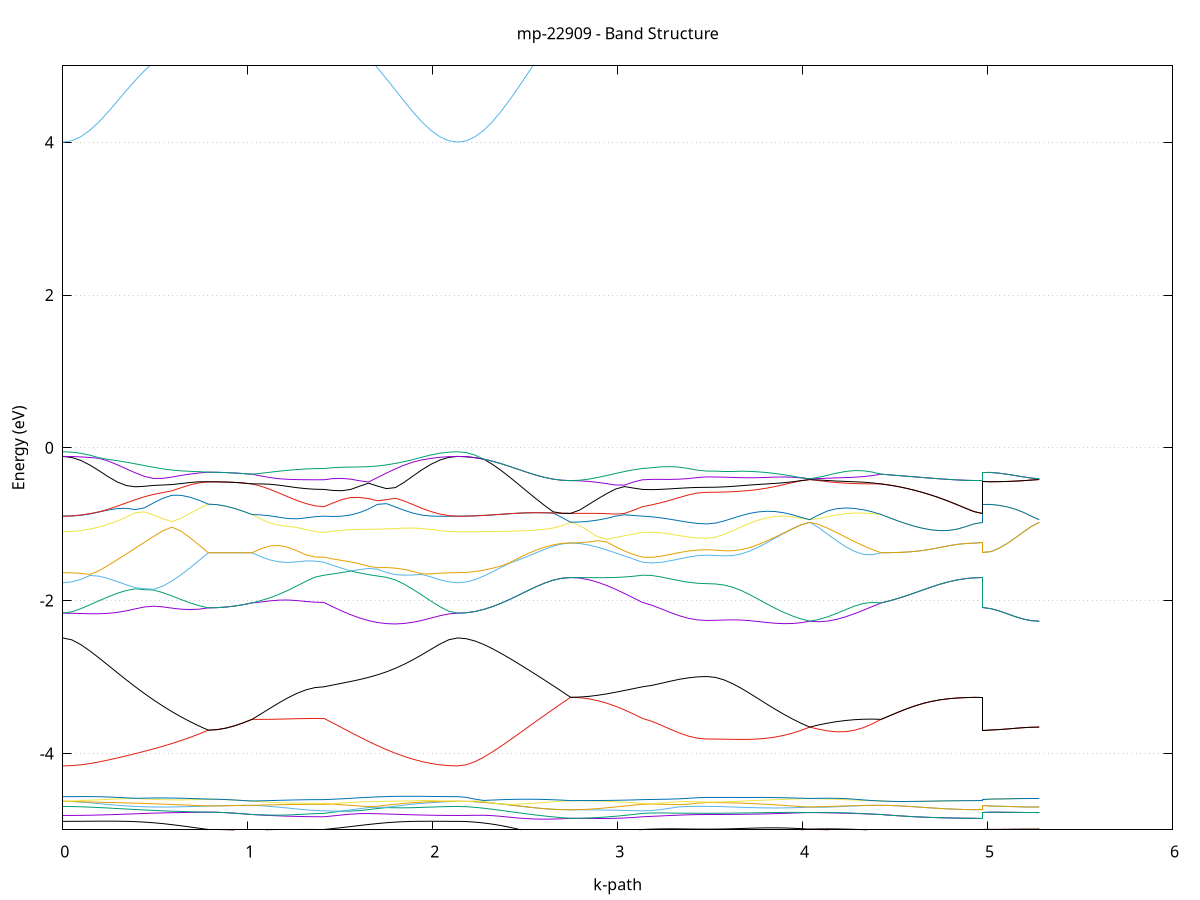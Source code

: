 set title 'mp-22909 - Band Structure'
set xlabel 'k-path'
set ylabel 'Energy (eV)'
set grid y
set yrange [-5:5]
set terminal png size 800,600
set output 'mp-22909_bands_gnuplot.png'
plot '-' using 1:2 with lines notitle, '-' using 1:2 with lines notitle, '-' using 1:2 with lines notitle, '-' using 1:2 with lines notitle, '-' using 1:2 with lines notitle, '-' using 1:2 with lines notitle, '-' using 1:2 with lines notitle, '-' using 1:2 with lines notitle, '-' using 1:2 with lines notitle, '-' using 1:2 with lines notitle, '-' using 1:2 with lines notitle, '-' using 1:2 with lines notitle, '-' using 1:2 with lines notitle, '-' using 1:2 with lines notitle, '-' using 1:2 with lines notitle, '-' using 1:2 with lines notitle, '-' using 1:2 with lines notitle, '-' using 1:2 with lines notitle, '-' using 1:2 with lines notitle, '-' using 1:2 with lines notitle, '-' using 1:2 with lines notitle, '-' using 1:2 with lines notitle, '-' using 1:2 with lines notitle, '-' using 1:2 with lines notitle, '-' using 1:2 with lines notitle, '-' using 1:2 with lines notitle, '-' using 1:2 with lines notitle, '-' using 1:2 with lines notitle, '-' using 1:2 with lines notitle, '-' using 1:2 with lines notitle, '-' using 1:2 with lines notitle, '-' using 1:2 with lines notitle, '-' using 1:2 with lines notitle, '-' using 1:2 with lines notitle, '-' using 1:2 with lines notitle, '-' using 1:2 with lines notitle, '-' using 1:2 with lines notitle, '-' using 1:2 with lines notitle, '-' using 1:2 with lines notitle, '-' using 1:2 with lines notitle, '-' using 1:2 with lines notitle, '-' using 1:2 with lines notitle, '-' using 1:2 with lines notitle, '-' using 1:2 with lines notitle, '-' using 1:2 with lines notitle, '-' using 1:2 with lines notitle, '-' using 1:2 with lines notitle, '-' using 1:2 with lines notitle, '-' using 1:2 with lines notitle, '-' using 1:2 with lines notitle, '-' using 1:2 with lines notitle, '-' using 1:2 with lines notitle
0.000000 -13.754828
0.049163 -13.752728
0.098326 -13.746628
0.147490 -13.736628
0.196653 -13.722828
0.245816 -13.705428
0.294979 -13.684828
0.344143 -13.661428
0.393306 -13.635628
0.442469 -13.607928
0.491632 -13.578728
0.540795 -13.548728
0.589959 -13.518428
0.639122 -13.488428
0.688285 -13.459328
0.737448 -13.431628
0.786612 -13.405728
0.786612 -13.405728
0.833911 -13.405828
0.881209 -13.406128
0.928508 -13.406728
0.975807 -13.407928
1.023106 -13.409828
1.023106 -13.409828
1.071730 -13.424428
1.120354 -13.437728
1.168978 -13.449528
1.217602 -13.459628
1.266226 -13.467728
1.314850 -13.473628
1.363474 -13.477228
1.412098 -13.478428
1.412098 -13.478428
1.460327 -13.494128
1.508557 -13.514128
1.556787 -13.537228
1.605016 -13.562528
1.653246 -13.589028
1.701476 -13.615528
1.749706 -13.641228
1.797935 -13.665528
1.846165 -13.687828
1.894395 -13.707428
1.942624 -13.724028
1.990854 -13.737328
2.039084 -13.746928
2.087313 -13.752828
2.135543 -13.754828
2.135543 -13.754828
2.182464 -13.752728
2.229384 -13.746328
2.276305 -13.735828
2.323225 -13.721328
2.370146 -13.702928
2.417066 -13.681028
2.463986 -13.655728
2.510907 -13.627428
2.557827 -13.596428
2.604748 -13.563228
2.651668 -13.528228
2.698589 -13.491928
2.745509 -13.454928
2.745509 -13.454928
2.794133 -13.454728
2.842757 -13.454428
2.891381 -13.454128
2.940005 -13.454428
2.988629 -13.456028
3.037253 -13.459828
3.085877 -13.467028
3.134501 -13.478428
3.134501 -13.478428
3.184190 -13.489028
3.233878 -13.503128
3.283567 -13.516628
3.333256 -13.528128
3.382945 -13.536728
3.432633 -13.542028
3.482322 -13.543828
3.482322 -13.543828
3.528674 -13.542628
3.575025 -13.538928
3.621377 -13.532828
3.667728 -13.524528
3.714080 -13.514028
3.760431 -13.501728
3.806783 -13.487728
3.853134 -13.472428
3.899486 -13.456128
3.945837 -13.439128
3.992189 -13.422128
4.038540 -13.405628
4.038540 -13.405628
4.086782 -13.414928
4.135024 -13.422228
4.183265 -13.427128
4.231507 -13.429428
4.279749 -13.428828
4.327990 -13.425428
4.376232 -13.419028
4.424474 -13.409828
4.424474 -13.409828
4.470317 -13.412528
4.516160 -13.416028
4.562003 -13.420328
4.607846 -13.425228
4.653689 -13.430528
4.699532 -13.435928
4.745375 -13.441028
4.791218 -13.445628
4.837061 -13.449528
4.882904 -13.452428
4.928747 -13.454228
4.974591 -13.454928
4.974591 -13.405728
5.018160 -13.405728
5.061729 -13.405728
5.105298 -13.405628
5.148867 -13.405628
5.192436 -13.405628
5.236005 -13.405628
5.279574 -13.405628
e
0.000000 -13.194028
0.049163 -13.195328
0.098326 -13.199028
0.147490 -13.204928
0.196653 -13.212928
0.245816 -13.222628
0.294979 -13.233828
0.344143 -13.246328
0.393306 -13.259728
0.442469 -13.274128
0.491632 -13.289228
0.540795 -13.305128
0.589959 -13.322028
0.639122 -13.340228
0.688285 -13.360128
0.737448 -13.381828
0.786612 -13.405728
0.786612 -13.405728
0.833911 -13.405828
0.881209 -13.406128
0.928508 -13.406728
0.975807 -13.407928
1.023106 -13.409828
1.023106 -13.409828
1.071730 -13.399928
1.120354 -13.393028
1.168978 -13.388628
1.217602 -13.386028
1.266226 -13.384628
1.314850 -13.383928
1.363474 -13.383628
1.412098 -13.383628
1.412098 -13.383628
1.460327 -13.367228
1.508557 -13.350128
1.556787 -13.332428
1.605016 -13.314728
1.653246 -13.297128
1.701476 -13.280028
1.749706 -13.263828
1.797935 -13.248728
1.846165 -13.235028
1.894395 -13.222928
1.942624 -13.212828
1.990854 -13.204728
2.039084 -13.198828
2.087313 -13.195228
2.135543 -13.194028
2.135543 -13.194028
2.182464 -13.194128
2.229384 -13.194328
2.276305 -13.194628
2.323225 -13.195028
2.370146 -13.195528
2.417066 -13.218528
2.463986 -13.246028
2.510907 -13.276528
2.557827 -13.309428
2.604748 -13.344228
2.651668 -13.380428
2.698589 -13.417528
2.745509 -13.454928
2.745509 -13.454928
2.794133 -13.453628
2.842757 -13.450028
2.891381 -13.443928
2.940005 -13.435628
2.988629 -13.425228
3.037253 -13.412928
3.085877 -13.398928
3.134501 -13.383628
3.134501 -13.383628
3.184190 -13.373328
3.233878 -13.363328
3.283567 -13.357028
3.333256 -13.354128
3.382945 -13.353328
3.432633 -13.353328
3.482322 -13.353428
3.482322 -13.353428
3.528674 -13.353128
3.575025 -13.352428
3.621377 -13.351528
3.667728 -13.350528
3.714080 -13.349928
3.760431 -13.350328
3.806783 -13.352528
3.853134 -13.357428
3.899486 -13.365428
3.945837 -13.376528
3.992189 -13.390128
4.038540 -13.405628
4.038540 -13.405628
4.086782 -13.396628
4.135024 -13.390128
4.183265 -13.386228
4.231507 -13.384928
4.279749 -13.386228
4.327990 -13.390628
4.376232 -13.398328
4.424474 -13.409828
4.424474 -13.409828
4.470317 -13.412528
4.516160 -13.416028
4.562003 -13.420328
4.607846 -13.425228
4.653689 -13.430528
4.699532 -13.435928
4.745375 -13.441028
4.791218 -13.445628
4.837061 -13.449528
4.882904 -13.452428
4.928747 -13.454228
4.974591 -13.454928
4.974591 -13.405728
5.018160 -13.405728
5.061729 -13.405728
5.105298 -13.405628
5.148867 -13.405628
5.192436 -13.405628
5.236005 -13.405628
5.279574 -13.405628
e
0.000000 -13.194028
0.049163 -13.194728
0.098326 -13.196928
0.147490 -13.200428
0.196653 -13.205128
0.245816 -13.210728
0.294979 -13.217028
0.344143 -13.223628
0.393306 -13.230328
0.442469 -13.236528
0.491632 -13.242028
0.540795 -13.246428
0.589959 -13.249528
0.639122 -13.250828
0.688285 -13.250128
0.737448 -13.247228
0.786612 -13.242128
0.786612 -13.242128
0.833911 -13.242128
0.881209 -13.242028
0.928508 -13.241828
0.975807 -13.241128
1.023106 -13.239828
1.023106 -13.239828
1.071730 -13.244628
1.120354 -13.248828
1.168978 -13.252528
1.217602 -13.255528
1.266226 -13.258028
1.314850 -13.259728
1.363474 -13.260828
1.412098 -13.261228
1.412098 -13.261228
1.460327 -13.264528
1.508557 -13.264428
1.556787 -13.261328
1.605016 -13.256128
1.653246 -13.249228
1.701476 -13.241528
1.749706 -13.233528
1.797935 -13.225528
1.846165 -13.217928
1.894395 -13.211128
1.942624 -13.205228
1.990854 -13.200428
2.039084 -13.196928
2.087313 -13.194728
2.135543 -13.194028
2.135543 -13.194028
2.182464 -13.194128
2.229384 -13.194328
2.276305 -13.194628
2.323225 -13.195028
2.370146 -13.195528
2.417066 -13.196028
2.463986 -13.196628
2.510907 -13.197128
2.557827 -13.197628
2.604748 -13.198128
2.651668 -13.198428
2.698589 -13.198628
2.745509 -13.198628
2.745509 -13.198628
2.794133 -13.200328
2.842757 -13.205228
2.891381 -13.212928
2.940005 -13.222828
2.988629 -13.233928
3.037253 -13.244828
3.085877 -13.254428
3.134501 -13.261228
3.134501 -13.261228
3.184190 -13.261628
3.233878 -13.257328
3.283567 -13.248328
3.333256 -13.236628
3.382945 -13.224428
3.432633 -13.213628
3.482322 -13.208128
3.482322 -13.208128
3.528674 -13.209128
3.575025 -13.212028
3.621377 -13.216528
3.667728 -13.222428
3.714080 -13.229228
3.760431 -13.236228
3.806783 -13.242428
3.853134 -13.246928
3.899486 -13.249028
3.945837 -13.248728
3.992189 -13.246228
4.038540 -13.242228
4.038540 -13.242228
4.086782 -13.244728
4.135024 -13.246428
4.183265 -13.247228
4.231507 -13.247228
4.279749 -13.246528
4.327990 -13.244928
4.376232 -13.242728
4.424474 -13.239828
4.424474 -13.239828
4.470317 -13.237828
4.516160 -13.234928
4.562003 -13.231228
4.607846 -13.226828
4.653689 -13.222028
4.699532 -13.217028
4.745375 -13.212128
4.791218 -13.207628
4.837061 -13.203928
4.882904 -13.201028
4.928747 -13.199328
4.974591 -13.198628
4.974591 -13.242128
5.018160 -13.242128
5.061729 -13.242128
5.105298 -13.242128
5.148867 -13.242128
5.192436 -13.242228
5.236005 -13.242228
5.279574 -13.242228
e
0.000000 -13.136828
0.049163 -13.137028
0.098326 -13.137928
0.147490 -13.139428
0.196653 -13.141928
0.245816 -13.145428
0.294979 -13.150128
0.344143 -13.156228
0.393306 -13.163528
0.442469 -13.172228
0.491632 -13.182128
0.540795 -13.192828
0.589959 -13.204128
0.639122 -13.215228
0.688285 -13.225728
0.737448 -13.234828
0.786612 -13.242128
0.786612 -13.242128
0.833911 -13.242128
0.881209 -13.242028
0.928508 -13.241828
0.975807 -13.241128
1.023106 -13.239828
1.023106 -13.239828
1.071730 -13.231528
1.120354 -13.221628
1.168978 -13.211228
1.217602 -13.201328
1.266226 -13.192828
1.314850 -13.186228
1.363474 -13.182028
1.412098 -13.180628
1.412098 -13.180628
1.460327 -13.176628
1.508557 -13.172428
1.556787 -13.168228
1.605016 -13.164028
1.653246 -13.159828
1.701476 -13.155828
1.749706 -13.152128
1.797935 -13.148728
1.846165 -13.145628
1.894395 -13.143028
1.942624 -13.140828
1.990854 -13.139028
2.039084 -13.137828
2.087313 -13.137028
2.135543 -13.136828
2.135543 -13.136828
2.182464 -13.139128
2.229384 -13.146328
2.276305 -13.158028
2.323225 -13.174228
2.370146 -13.194528
2.417066 -13.196028
2.463986 -13.196628
2.510907 -13.197128
2.557827 -13.197628
2.604748 -13.198128
2.651668 -13.198428
2.698589 -13.198628
2.745509 -13.198628
2.745509 -13.198628
2.794133 -13.198328
2.842757 -13.197428
2.891381 -13.195828
2.940005 -13.193728
2.988629 -13.191128
3.037253 -13.188028
3.085877 -13.184528
3.134501 -13.180628
3.134501 -13.180628
3.184190 -13.179128
3.233878 -13.178428
3.283567 -13.179028
3.333256 -13.181028
3.382945 -13.184628
3.432633 -13.189528
3.482322 -13.192928
3.482322 -13.192928
3.528674 -13.193428
3.575025 -13.194828
3.621377 -13.197128
3.667728 -13.200228
3.714080 -13.204128
3.760431 -13.208728
3.806783 -13.213928
3.853134 -13.219628
3.899486 -13.225528
3.945837 -13.231428
3.992189 -13.237128
4.038540 -13.242228
4.038540 -13.242228
4.086782 -13.239328
4.135024 -13.236928
4.183265 -13.235328
4.231507 -13.234928
4.279749 -13.235528
4.327990 -13.236828
4.376232 -13.238528
4.424474 -13.239828
4.424474 -13.239828
4.470317 -13.237828
4.516160 -13.234928
4.562003 -13.231228
4.607846 -13.226828
4.653689 -13.222028
4.699532 -13.217028
4.745375 -13.212128
4.791218 -13.207628
4.837061 -13.203928
4.882904 -13.201028
4.928747 -13.199328
4.974591 -13.198628
4.974591 -13.242128
5.018160 -13.242128
5.061729 -13.242128
5.105298 -13.242128
5.148867 -13.242128
5.192436 -13.242228
5.236005 -13.242228
5.279574 -13.242228
e
0.000000 -5.184628
0.049163 -5.184428
0.098326 -5.183628
0.147490 -5.182228
0.196653 -5.180328
0.245816 -5.177928
0.294979 -5.175028
0.344143 -5.171528
0.393306 -5.167528
0.442469 -5.163028
0.491632 -5.158028
0.540795 -5.152628
0.589959 -5.146828
0.639122 -5.140828
0.688285 -5.134628
0.737448 -5.128428
0.786612 -5.122328
0.786612 -5.122328
0.833911 -5.122328
0.881209 -5.122128
0.928508 -5.121928
0.975807 -5.121628
1.023106 -5.121428
1.023106 -5.121428
1.071730 -5.124628
1.120354 -5.127628
1.168978 -5.130328
1.217602 -5.132628
1.266226 -5.134528
1.314850 -5.135928
1.363474 -5.136728
1.412098 -5.137028
1.412098 -5.137028
1.460327 -5.140928
1.508557 -5.145328
1.556787 -5.150028
1.605016 -5.154828
1.653246 -5.159528
1.701476 -5.164028
1.749706 -5.168228
1.797935 -5.172028
1.846165 -5.175328
1.894395 -5.178228
1.942624 -5.180528
1.990854 -5.182328
2.039084 -5.183628
2.087313 -5.184428
2.135543 -5.184628
2.135543 -5.184628
2.182464 -5.184628
2.229384 -5.184528
2.276305 -5.184328
2.323225 -5.183828
2.370146 -5.182928
2.417066 -5.181428
2.463986 -5.179028
2.510907 -5.175428
2.557827 -5.170428
2.604748 -5.163728
2.651668 -5.154828
2.698589 -5.143528
2.745509 -5.129628
2.745509 -5.129628
2.794133 -5.129528
2.842757 -5.129328
2.891381 -5.129128
2.940005 -5.129228
2.988629 -5.130028
3.037253 -5.131528
3.085877 -5.133828
3.134501 -5.137028
3.134501 -5.137028
3.184190 -5.140028
3.233878 -5.143628
3.283567 -5.146628
3.333256 -5.148828
3.382945 -5.150328
3.432633 -5.151128
3.482322 -5.151428
3.482322 -5.151428
3.528674 -5.151128
3.575025 -5.150428
3.621377 -5.149328
3.667728 -5.147728
3.714080 -5.145728
3.760431 -5.143228
3.806783 -5.140428
3.853134 -5.137228
3.899486 -5.133728
3.945837 -5.129928
3.992189 -5.125828
4.038540 -5.121628
4.038540 -5.121628
4.086782 -5.124128
4.135024 -5.126128
4.183265 -5.127428
4.231507 -5.128028
4.279749 -5.127828
4.327990 -5.126728
4.376232 -5.124628
4.424474 -5.121428
4.424474 -5.121428
4.470317 -5.121228
4.516160 -5.121128
4.562003 -5.121228
4.607846 -5.121628
4.653689 -5.122428
4.699532 -5.123428
4.745375 -5.124728
4.791218 -5.126128
4.837061 -5.127528
4.882904 -5.128628
4.928747 -5.129328
4.974591 -5.129628
4.974591 -5.122328
5.018160 -5.122328
5.061729 -5.122228
5.105298 -5.122028
5.148867 -5.121928
5.192436 -5.121728
5.236005 -5.121628
5.279574 -5.121628
e
0.000000 -5.069328
0.049163 -5.069528
0.098326 -5.070128
0.147490 -5.071228
0.196653 -5.072728
0.245816 -5.074728
0.294979 -5.077028
0.344143 -5.079828
0.393306 -5.083128
0.442469 -5.086728
0.491632 -5.090828
0.540795 -5.095228
0.589959 -5.100028
0.639122 -5.105228
0.688285 -5.110728
0.737448 -5.116428
0.786612 -5.122328
0.786612 -5.122328
0.833911 -5.122328
0.881209 -5.122128
0.928508 -5.121928
0.975807 -5.121628
1.023106 -5.121428
1.023106 -5.121428
1.071730 -5.117928
1.120354 -5.115028
1.168978 -5.112928
1.217602 -5.111428
1.266226 -5.110528
1.314850 -5.110028
1.363474 -5.109828
1.412098 -5.109828
1.412098 -5.109828
1.460327 -5.106828
1.508557 -5.103928
1.556787 -5.100928
1.605016 -5.098028
1.653246 -5.094828
1.701476 -5.091628
1.749706 -5.088228
1.797935 -5.084828
1.846165 -5.081428
1.894395 -5.078128
1.942624 -5.075228
1.990854 -5.072728
2.039084 -5.070828
2.087313 -5.069728
2.135543 -5.069328
2.135543 -5.069328
2.182464 -5.068928
2.229384 -5.067828
2.276305 -5.066028
2.323225 -5.063528
2.370146 -5.060528
2.417066 -5.057028
2.463986 -5.053228
2.510907 -5.049228
2.557827 -5.045828
2.604748 -5.070628
2.651668 -5.093128
2.698589 -5.112828
2.745509 -5.129628
2.745509 -5.129628
2.794133 -5.129128
2.842757 -5.127728
2.891381 -5.125528
2.940005 -5.122728
2.988629 -5.119628
3.037253 -5.116228
3.085877 -5.113028
3.134501 -5.109828
3.134501 -5.109828
3.184190 -5.106628
3.233878 -5.102028
3.283567 -5.097728
3.333256 -5.094328
3.382945 -5.092128
3.432633 -5.090828
3.482322 -5.090428
3.482322 -5.090428
3.528674 -5.090628
3.575025 -5.091028
3.621377 -5.091828
3.667728 -5.093228
3.714080 -5.095128
3.760431 -5.097828
3.806783 -5.101028
3.853134 -5.104728
3.899486 -5.108728
3.945837 -5.112928
3.992189 -5.117328
4.038540 -5.121628
4.038540 -5.121628
4.086782 -5.119128
4.135024 -5.117128
4.183265 -5.115828
4.231507 -5.115128
4.279749 -5.115328
4.327990 -5.116328
4.376232 -5.118428
4.424474 -5.121428
4.424474 -5.121428
4.470317 -5.121228
4.516160 -5.121128
4.562003 -5.121228
4.607846 -5.121628
4.653689 -5.122428
4.699532 -5.123428
4.745375 -5.124728
4.791218 -5.126128
4.837061 -5.127528
4.882904 -5.128628
4.928747 -5.129328
4.974591 -5.129628
4.974591 -5.122328
5.018160 -5.122328
5.061729 -5.122228
5.105298 -5.122028
5.148867 -5.121928
5.192436 -5.121728
5.236005 -5.121628
5.279574 -5.121628
e
0.000000 -5.069328
0.049163 -5.069428
0.098326 -5.069728
0.147490 -5.070128
0.196653 -5.070528
0.245816 -5.070628
0.294979 -5.070228
0.344143 -5.069228
0.393306 -5.067328
0.442469 -5.064128
0.491632 -5.059628
0.540795 -5.053528
0.589959 -5.045628
0.639122 -5.035928
0.688285 -5.024328
0.737448 -5.010928
0.786612 -4.996028
0.786612 -4.996028
0.833911 -4.996428
0.881209 -4.997828
0.928508 -5.000028
0.975807 -5.003128
1.023106 -5.006928
1.023106 -5.006928
1.071730 -5.017928
1.120354 -5.027328
1.168978 -5.035128
1.217602 -5.041328
1.266226 -5.045828
1.314850 -5.048828
1.363474 -5.050528
1.412098 -5.051128
1.412098 -5.051128
1.460327 -5.053228
1.508557 -5.055228
1.556787 -5.057128
1.605016 -5.058928
1.653246 -5.060628
1.701476 -5.062128
1.749706 -5.063628
1.797935 -5.064928
1.846165 -5.066128
1.894395 -5.067128
1.942624 -5.067928
1.990854 -5.068528
2.039084 -5.068928
2.087313 -5.069228
2.135543 -5.069328
2.135543 -5.069328
2.182464 -5.068928
2.229384 -5.067828
2.276305 -5.066028
2.323225 -5.063528
2.370146 -5.060528
2.417066 -5.057028
2.463986 -5.053228
2.510907 -5.049228
2.557827 -5.045428
2.604748 -5.042028
2.651668 -5.039328
2.698589 -5.037528
2.745509 -5.036928
2.745509 -5.036928
2.794133 -5.037328
2.842757 -5.038328
2.891381 -5.040028
2.940005 -5.042028
2.988629 -5.044228
3.037253 -5.046628
3.085877 -5.048928
3.134501 -5.051128
3.134501 -5.051128
3.184190 -5.052028
3.233878 -5.052628
3.283567 -5.052628
3.333256 -5.052028
3.382945 -5.051028
3.432633 -5.050228
3.482322 -5.049828
3.482322 -5.049828
3.528674 -5.049528
3.575025 -5.048728
3.621377 -5.047128
3.667728 -5.044628
3.714080 -5.041028
3.760431 -5.036328
3.806783 -5.030528
3.853134 -5.023728
3.899486 -5.016228
3.945837 -5.008228
3.992189 -5.000228
4.038540 -4.992428
4.038540 -4.992428
4.086782 -4.996528
4.135024 -4.999728
4.183265 -5.002028
4.231507 -5.003628
4.279749 -5.004928
4.327990 -5.005828
4.376232 -5.006528
4.424474 -5.006928
4.424474 -5.006928
4.470317 -5.011128
4.516160 -5.015728
4.562003 -5.020228
4.607846 -5.024528
4.653689 -5.028328
4.699532 -5.031428
4.745375 -5.033728
4.791218 -5.035328
4.837061 -5.036228
4.882904 -5.036728
4.928747 -5.036928
4.974591 -5.036928
4.974591 -4.996028
5.018160 -4.995828
5.061729 -4.995328
5.105298 -4.994628
5.148867 -4.993828
5.192436 -4.993128
5.236005 -4.992628
5.279574 -4.992428
e
0.000000 -4.889728
0.049163 -4.889428
0.098326 -4.888828
0.147490 -4.888028
0.196653 -4.887328
0.245816 -4.887028
0.294979 -4.887628
0.344143 -4.889728
0.393306 -4.893628
0.442469 -4.899828
0.491632 -4.908428
0.540795 -4.919428
0.589959 -4.932728
0.639122 -4.947728
0.688285 -4.963728
0.737448 -4.980128
0.786612 -4.996028
0.786612 -4.996028
0.833911 -4.996428
0.881209 -4.997828
0.928508 -5.000028
0.975807 -5.003128
1.023106 -5.006928
1.023106 -5.006928
1.071730 -5.001928
1.120354 -4.998328
1.168978 -4.996128
1.217602 -4.995228
1.266226 -4.995228
1.314850 -4.995628
1.363474 -4.996028
1.412098 -4.996128
1.412098 -4.996128
1.460327 -4.984228
1.508557 -4.971328
1.556787 -4.957728
1.605016 -4.944028
1.653246 -4.930628
1.701476 -4.918328
1.749706 -4.907828
1.797935 -4.899428
1.846165 -4.893628
1.894395 -4.890128
1.942624 -4.888728
1.990854 -4.888528
2.039084 -4.889028
2.087313 -4.889528
2.135543 -4.889728
2.135543 -4.889728
2.182464 -4.892328
2.229384 -4.899828
2.276305 -4.911228
2.323225 -4.926328
2.370146 -4.945028
2.417066 -4.967428
2.463986 -4.992728
2.510907 -5.019428
2.557827 -5.045428
2.604748 -5.042028
2.651668 -5.039328
2.698589 -5.037528
2.745509 -5.036928
2.745509 -5.036928
2.794133 -5.036428
2.842757 -5.034928
2.891381 -5.032328
2.940005 -5.028328
2.988629 -5.022828
3.037253 -5.015628
3.085877 -5.006728
3.134501 -4.996128
3.134501 -4.996128
3.184190 -4.991428
3.233878 -4.988628
3.283567 -4.987728
3.333256 -4.988428
3.382945 -4.989828
3.432633 -4.991128
3.482322 -4.991628
3.482322 -4.991628
3.528674 -4.991028
3.575025 -4.989228
3.621377 -4.986528
3.667728 -4.983128
3.714080 -4.979628
3.760431 -4.976628
3.806783 -4.974728
3.853134 -4.974428
3.899486 -4.976228
3.945837 -4.979928
3.992189 -4.985528
4.038540 -4.992428
4.038540 -4.992428
4.086782 -4.988928
4.135024 -4.987928
4.183265 -4.988928
4.231507 -4.991228
4.279749 -4.994528
4.327990 -4.998228
4.376232 -5.002328
4.424474 -5.006928
4.424474 -5.006928
4.470317 -5.011128
4.516160 -5.015728
4.562003 -5.020228
4.607846 -5.024528
4.653689 -5.028328
4.699532 -5.031428
4.745375 -5.033728
4.791218 -5.035228
4.837061 -5.036228
4.882904 -5.036728
4.928747 -5.036928
4.974591 -5.036928
4.974591 -4.996028
5.018160 -4.995828
5.061729 -4.995328
5.105298 -4.994628
5.148867 -4.993828
5.192436 -4.993128
5.236005 -4.992628
5.279574 -4.992428
e
0.000000 -4.812828
0.049163 -4.812428
0.098326 -4.811328
0.147490 -4.809328
0.196653 -4.806628
0.245816 -4.803328
0.294979 -4.799428
0.344143 -4.795128
0.393306 -4.790628
0.442469 -4.786328
0.491632 -4.782328
0.540795 -4.779028
0.589959 -4.776428
0.639122 -4.774428
0.688285 -4.772728
0.737448 -4.771028
0.786612 -4.769128
0.786612 -4.769128
0.833911 -4.770828
0.881209 -4.775728
0.928508 -4.782828
0.975807 -4.791228
1.023106 -4.800128
1.023106 -4.800128
1.071730 -4.807128
1.120354 -4.812828
1.168978 -4.817728
1.217602 -4.821828
1.266226 -4.825128
1.314850 -4.827628
1.363474 -4.829128
1.412098 -4.829628
1.412098 -4.829628
1.460327 -4.818428
1.508557 -4.806328
1.556787 -4.795328
1.605016 -4.789028
1.653246 -4.788028
1.701476 -4.790028
1.749706 -4.793228
1.797935 -4.796928
1.846165 -4.800628
1.894395 -4.804028
1.942624 -4.807028
1.990854 -4.809528
2.039084 -4.811328
2.087313 -4.812528
2.135543 -4.812828
2.135543 -4.812828
2.182464 -4.812028
2.229384 -4.810528
2.276305 -4.810628
2.323225 -4.815028
2.370146 -4.824128
2.417066 -4.835728
2.463986 -4.846528
2.510907 -4.854528
2.557827 -4.859328
2.604748 -4.861028
2.651668 -4.859828
2.698589 -4.856128
2.745509 -4.850028
2.745509 -4.850028
2.794133 -4.850428
2.842757 -4.851328
2.891381 -4.852128
2.940005 -4.851928
2.988629 -4.849928
3.037253 -4.845728
3.085877 -4.838928
3.134501 -4.829628
3.134501 -4.829628
3.184190 -4.824328
3.233878 -4.818828
3.283567 -4.813228
3.333256 -4.808128
3.382945 -4.803928
3.432633 -4.801228
3.482322 -4.800328
3.482322 -4.800328
3.528674 -4.800128
3.575025 -4.799528
3.621377 -4.798628
3.667728 -4.797428
3.714080 -4.795928
3.760431 -4.794128
3.806783 -4.791728
3.853134 -4.788728
3.899486 -4.785028
3.945837 -4.781028
3.992189 -4.777328
4.038540 -4.774428
4.038540 -4.774428
4.086782 -4.776128
4.135024 -4.778028
4.183265 -4.780428
4.231507 -4.783128
4.279749 -4.786428
4.327990 -4.790328
4.376232 -4.794928
4.424474 -4.800128
4.424474 -4.800128
4.470317 -4.808528
4.516160 -4.816428
4.562003 -4.823428
4.607846 -4.829528
4.653689 -4.834628
4.699532 -4.838828
4.745375 -4.842328
4.791218 -4.845128
4.837061 -4.847228
4.882904 -4.848728
4.928747 -4.849628
4.974591 -4.850028
4.974591 -4.769128
5.018160 -4.769328
5.061729 -4.770028
5.105298 -4.771028
5.148867 -4.772228
5.192436 -4.773328
5.236005 -4.774128
5.279574 -4.774428
e
0.000000 -4.695028
0.049163 -4.696028
0.098326 -4.699128
0.147490 -4.703628
0.196653 -4.709228
0.245816 -4.715428
0.294979 -4.722028
0.344143 -4.728528
0.393306 -4.734928
0.442469 -4.741028
0.491632 -4.746628
0.540795 -4.751828
0.589959 -4.756428
0.639122 -4.760428
0.688285 -4.763928
0.737448 -4.766728
0.786612 -4.769128
0.786612 -4.769128
0.833911 -4.770828
0.881209 -4.775728
0.928508 -4.782828
0.975807 -4.791228
1.023106 -4.800128
1.023106 -4.800128
1.071730 -4.804828
1.120354 -4.807928
1.168978 -4.808328
1.217602 -4.805928
1.266226 -4.801128
1.314850 -4.794828
1.363474 -4.788528
1.412098 -4.785528
1.412098 -4.785528
1.460327 -4.770828
1.508557 -4.756128
1.556787 -4.755128
1.605016 -4.748728
1.653246 -4.736628
1.701476 -4.721728
1.749706 -4.709728
1.797935 -4.712228
1.846165 -4.712528
1.894395 -4.710528
1.942624 -4.707028
1.990854 -4.702828
2.039084 -4.698828
2.087313 -4.696028
2.135543 -4.695028
2.135543 -4.695028
2.182464 -4.698028
2.229384 -4.706328
2.276305 -4.717928
2.323225 -4.731628
2.370146 -4.746528
2.417066 -4.761828
2.463986 -4.777228
2.510907 -4.792228
2.557827 -4.806528
2.604748 -4.819728
2.651668 -4.831528
2.698589 -4.841728
2.745509 -4.850028
2.745509 -4.850028
2.794133 -4.848828
2.842757 -4.845428
2.891381 -4.839928
2.940005 -4.832428
2.988629 -4.822928
3.037253 -4.811928
3.085877 -4.799328
3.134501 -4.785528
3.134501 -4.785528
3.184190 -4.780128
3.233878 -4.779528
3.283567 -4.781028
3.333256 -4.782528
3.382945 -4.783528
3.432633 -4.783928
3.482322 -4.784028
3.482322 -4.784028
3.528674 -4.783828
3.575025 -4.783128
3.621377 -4.782128
3.667728 -4.780728
3.714080 -4.779128
3.760431 -4.777328
3.806783 -4.775528
3.853134 -4.773928
3.899486 -4.772728
3.945837 -4.772228
3.992189 -4.772728
4.038540 -4.774428
4.038540 -4.774428
4.086782 -4.773128
4.135024 -4.772828
4.183265 -4.774628
4.231507 -4.778128
4.279749 -4.782928
4.327990 -4.788428
4.376232 -4.794328
4.424474 -4.800128
4.424474 -4.800128
4.470317 -4.808528
4.516160 -4.816428
4.562003 -4.823428
4.607846 -4.829528
4.653689 -4.834628
4.699532 -4.838828
4.745375 -4.842328
4.791218 -4.845128
4.837061 -4.847228
4.882904 -4.848728
4.928747 -4.849628
4.974591 -4.850028
4.974591 -4.769128
5.018160 -4.769328
5.061729 -4.770028
5.105298 -4.771028
5.148867 -4.772228
5.192436 -4.773328
5.236005 -4.774128
5.279574 -4.774428
e
0.000000 -4.628128
0.049163 -4.630928
0.098326 -4.636328
0.147490 -4.646528
0.196653 -4.657928
0.245816 -4.669128
0.294979 -4.679428
0.344143 -4.688028
0.393306 -4.694728
0.442469 -4.699228
0.491632 -4.701728
0.540795 -4.702428
0.589959 -4.701528
0.639122 -4.699428
0.688285 -4.696328
0.737448 -4.692528
0.786612 -4.688228
0.786612 -4.688228
0.833911 -4.687428
0.881209 -4.685328
0.928508 -4.682728
0.975807 -4.680728
1.023106 -4.680128
1.023106 -4.680128
1.071730 -4.685728
1.120354 -4.693828
1.168978 -4.704128
1.217602 -4.715728
1.266226 -4.727628
1.314850 -4.738828
1.363474 -4.748028
1.412098 -4.752028
1.412098 -4.752028
1.460327 -4.754528
1.508557 -4.755528
1.556787 -4.739728
1.605016 -4.723928
1.653246 -4.709028
1.701476 -4.705328
1.749706 -4.706128
1.797935 -4.691228
1.846165 -4.677328
1.894395 -4.664928
1.942624 -4.654128
1.990854 -4.645028
2.039084 -4.637528
2.087313 -4.631728
2.135543 -4.628128
2.135543 -4.628128
2.182464 -4.627928
2.229384 -4.632728
2.276305 -4.640328
2.323225 -4.650428
2.370146 -4.662628
2.417066 -4.675128
2.463986 -4.688528
2.510907 -4.701528
2.557827 -4.713528
2.604748 -4.723728
2.651668 -4.731528
2.698589 -4.736428
2.745509 -4.738128
2.745509 -4.738128
2.794133 -4.738428
2.842757 -4.739128
2.891381 -4.740428
2.940005 -4.742028
2.988629 -4.744128
3.037253 -4.746628
3.085877 -4.749228
3.134501 -4.752028
3.134501 -4.752028
3.184190 -4.748728
3.233878 -4.735328
3.283567 -4.717128
3.333256 -4.700628
3.382945 -4.693728
3.432633 -4.693528
3.482322 -4.693928
3.482322 -4.693928
3.528674 -4.694928
3.575025 -4.697728
3.621377 -4.701528
3.667728 -4.705628
3.714080 -4.709228
3.760431 -4.712028
3.806783 -4.713828
3.853134 -4.714428
3.899486 -4.713628
3.945837 -4.711528
3.992189 -4.707828
4.038540 -4.702728
4.038540 -4.702728
4.086782 -4.704928
4.135024 -4.703728
4.183265 -4.699328
4.231507 -4.693228
4.279749 -4.686928
4.327990 -4.683528
4.376232 -4.681728
4.424474 -4.680128
4.424474 -4.680128
4.470317 -4.681828
4.516160 -4.686028
4.562003 -4.692128
4.607846 -4.699328
4.653689 -4.706928
4.699532 -4.714328
4.745375 -4.721128
4.791218 -4.726928
4.837061 -4.731728
4.882904 -4.735228
4.928747 -4.737428
4.974591 -4.738128
4.974591 -4.688228
5.018160 -4.689028
5.061729 -4.691328
5.105298 -4.694428
5.148867 -4.697628
5.192436 -4.700328
5.236005 -4.702128
5.279574 -4.702728
e
0.000000 -4.626328
0.049163 -4.629028
0.098326 -4.633928
0.147490 -4.636628
0.196653 -4.639328
0.245816 -4.642028
0.294979 -4.645028
0.344143 -4.648228
0.393306 -4.651828
0.442469 -4.655828
0.491632 -4.660028
0.540795 -4.664528
0.589959 -4.669228
0.639122 -4.674028
0.688285 -4.678828
0.737448 -4.683628
0.786612 -4.688228
0.786612 -4.688228
0.833911 -4.687428
0.881209 -4.685328
0.928508 -4.682728
0.975807 -4.680728
1.023106 -4.680128
1.023106 -4.680128
1.071730 -4.676828
1.120354 -4.673928
1.168978 -4.671528
1.217602 -4.669628
1.266226 -4.668128
1.314850 -4.667128
1.363474 -4.666528
1.412098 -4.666328
1.412098 -4.666328
1.460327 -4.662928
1.508557 -4.671728
1.556787 -4.680628
1.605016 -4.689228
1.653246 -4.696428
1.701476 -4.691728
1.749706 -4.678228
1.797935 -4.665628
1.846165 -4.654528
1.894395 -4.645228
1.942624 -4.637928
1.990854 -4.632528
2.039084 -4.628928
2.087313 -4.626928
2.135543 -4.626328
2.135543 -4.626328
2.182464 -4.627928
2.229384 -4.632728
2.276305 -4.640328
2.323225 -4.650328
2.370146 -4.662228
2.417066 -4.675128
2.463986 -4.688528
2.510907 -4.701528
2.557827 -4.713528
2.604748 -4.723728
2.651668 -4.731528
2.698589 -4.736428
2.745509 -4.738128
2.745509 -4.738128
2.794133 -4.736228
2.842757 -4.730928
2.891381 -4.722828
2.940005 -4.712628
2.988629 -4.701228
3.037253 -4.689328
3.085877 -4.677428
3.134501 -4.666328
3.134501 -4.666328
3.184190 -4.661828
3.233878 -4.665628
3.283567 -4.670128
3.333256 -4.671428
3.382945 -4.664128
3.432633 -4.652228
3.482322 -4.643728
3.482322 -4.643728
3.528674 -4.644228
3.575025 -4.645628
3.621377 -4.648028
3.667728 -4.651328
3.714080 -4.655628
3.760431 -4.660928
3.806783 -4.667028
3.853134 -4.673928
3.899486 -4.681428
3.945837 -4.688928
3.992189 -4.696228
4.038540 -4.702728
4.038540 -4.702728
4.086782 -4.698828
4.135024 -4.695028
4.183265 -4.691428
4.231507 -4.688328
4.279749 -4.685728
4.327990 -4.681928
4.376232 -4.679428
4.424474 -4.680128
4.424474 -4.680128
4.470317 -4.681828
4.516160 -4.686028
4.562003 -4.692128
4.607846 -4.699328
4.653689 -4.706928
4.699532 -4.714328
4.745375 -4.721128
4.791218 -4.726928
4.837061 -4.731728
4.882904 -4.735228
4.928747 -4.737428
4.974591 -4.738128
4.974591 -4.688228
5.018160 -4.689028
5.061729 -4.691328
5.105298 -4.694428
5.148867 -4.697628
5.192436 -4.700328
5.236005 -4.702128
5.279574 -4.702728
e
0.000000 -4.626328
0.049163 -4.622828
0.098326 -4.617928
0.147490 -4.612628
0.196653 -4.607128
0.245816 -4.601628
0.294979 -4.596628
0.344143 -4.592128
0.393306 -4.589528
0.442469 -4.596528
0.491632 -4.602628
0.540795 -4.607028
0.589959 -4.609128
0.639122 -4.609028
0.688285 -4.606828
0.737448 -4.603128
0.786612 -4.598728
0.786612 -4.598728
0.833911 -4.600228
0.881209 -4.604328
0.928508 -4.610328
0.975807 -4.617128
1.023106 -4.623228
1.023106 -4.623228
1.071730 -4.632228
1.120354 -4.639528
1.168978 -4.645028
1.217602 -4.648828
1.266226 -4.651428
1.314850 -4.653128
1.363474 -4.654128
1.412098 -4.654428
1.412098 -4.654428
1.460327 -4.656628
1.508557 -4.648428
1.556787 -4.641928
1.605016 -4.636828
1.653246 -4.632728
1.701476 -4.629528
1.749706 -4.626928
1.797935 -4.624928
1.846165 -4.623328
1.894395 -4.622228
1.942624 -4.621628
1.990854 -4.621628
2.039084 -4.622428
2.087313 -4.624128
2.135543 -4.626328
2.135543 -4.626328
2.182464 -4.626328
2.229384 -4.621828
2.276305 -4.626528
2.323225 -4.649228
2.370146 -4.662228
2.417066 -4.666828
2.463986 -4.664428
2.510907 -4.658428
2.557827 -4.650628
2.604748 -4.642028
2.651668 -4.633528
2.698589 -4.625428
2.745509 -4.618228
2.745509 -4.618228
2.794133 -4.618828
2.842757 -4.620628
2.891381 -4.623628
2.940005 -4.627728
2.988629 -4.633028
3.037253 -4.639228
3.085877 -4.646428
3.134501 -4.654428
3.134501 -4.654428
3.184190 -4.657128
3.233878 -4.650128
3.283567 -4.640828
3.333256 -4.633228
3.382945 -4.630528
3.432633 -4.633328
3.482322 -4.638528
3.482322 -4.638528
3.528674 -4.637428
3.575025 -4.634428
3.621377 -4.630128
3.667728 -4.625228
3.714080 -4.620128
3.760431 -4.615228
3.806783 -4.610528
3.853134 -4.606028
3.899486 -4.601828
3.945837 -4.597728
3.992189 -4.593828
4.038540 -4.590128
4.038540 -4.590128
4.086782 -4.593028
4.135024 -4.596928
4.183265 -4.601528
4.231507 -4.606328
4.279749 -4.611028
4.327990 -4.615528
4.376232 -4.619628
4.424474 -4.623228
4.424474 -4.623228
4.470317 -4.627528
4.516160 -4.629528
4.562003 -4.629628
4.607846 -4.628528
4.653689 -4.626828
4.699532 -4.624928
4.745375 -4.623028
4.791218 -4.621428
4.837061 -4.620028
4.882904 -4.619028
4.928747 -4.618428
4.974591 -4.618228
4.974591 -4.598728
5.018160 -4.598228
5.061729 -4.596828
5.105298 -4.595028
5.148867 -4.593128
5.192436 -4.591528
5.236005 -4.590428
5.279574 -4.590128
e
0.000000 -4.566328
0.049163 -4.566028
0.098326 -4.565428
0.147490 -4.565728
0.196653 -4.567528
0.245816 -4.571028
0.294979 -4.576128
0.344143 -4.582428
0.393306 -4.588428
0.442469 -4.585628
0.491632 -4.584028
0.540795 -4.583728
0.589959 -4.584628
0.639122 -4.586828
0.688285 -4.590128
0.737448 -4.594228
0.786612 -4.598728
0.786612 -4.598728
0.833911 -4.600228
0.881209 -4.604328
0.928508 -4.610328
0.975807 -4.617128
1.023106 -4.623228
1.023106 -4.623228
1.071730 -4.620928
1.120354 -4.617828
1.168978 -4.614628
1.217602 -4.611528
1.266226 -4.608928
1.314850 -4.606928
1.363474 -4.605728
1.412098 -4.605328
1.412098 -4.605328
1.460327 -4.600428
1.508557 -4.594528
1.556787 -4.587828
1.605016 -4.581128
1.653246 -4.574828
1.701476 -4.569428
1.749706 -4.565428
1.797935 -4.562728
1.846165 -4.561528
1.894395 -4.561428
1.942624 -4.562228
1.990854 -4.563528
2.039084 -4.564928
2.087313 -4.565928
2.135543 -4.566328
2.135543 -4.566328
2.182464 -4.575828
2.229384 -4.599128
2.276305 -4.616228
2.323225 -4.610828
2.370146 -4.606228
2.417066 -4.602728
2.463986 -4.600728
2.510907 -4.600028
2.557827 -4.600928
2.604748 -4.603228
2.651668 -4.606928
2.698589 -4.611928
2.745509 -4.618228
2.745509 -4.618228
2.794133 -4.618028
2.842757 -4.617628
2.891381 -4.616928
2.940005 -4.615828
2.988629 -4.614228
3.037253 -4.612028
3.085877 -4.609128
3.134501 -4.605328
3.134501 -4.605328
3.184190 -4.603128
3.233878 -4.601028
3.283567 -4.598728
3.333256 -4.594628
3.382945 -4.587528
3.432633 -4.580028
3.482322 -4.576828
3.482322 -4.576828
3.528674 -4.576728
3.575025 -4.576428
3.621377 -4.576128
3.667728 -4.575828
3.714080 -4.575828
3.760431 -4.576228
3.806783 -4.577128
3.853134 -4.578628
3.899486 -4.580728
3.945837 -4.583428
3.992189 -4.586628
4.038540 -4.590128
4.038540 -4.590128
4.086782 -4.587928
4.135024 -4.586828
4.183265 -4.587928
4.231507 -4.592228
4.279749 -4.599728
4.327990 -4.609128
4.376232 -4.617728
4.424474 -4.623228
4.424474 -4.623228
4.470317 -4.627528
4.516160 -4.629528
4.562003 -4.629628
4.607846 -4.628528
4.653689 -4.626828
4.699532 -4.624928
4.745375 -4.623028
4.791218 -4.621428
4.837061 -4.620028
4.882904 -4.619028
4.928747 -4.618428
4.974591 -4.618228
4.974591 -4.598728
5.018160 -4.598228
5.061729 -4.596828
5.105298 -4.595028
5.148867 -4.593128
5.192436 -4.591528
5.236005 -4.590428
5.279574 -4.590128
e
0.000000 -4.163828
0.049163 -4.160128
0.098326 -4.149428
0.147490 -4.132628
0.196653 -4.111228
0.245816 -4.086628
0.294979 -4.059928
0.344143 -4.031728
0.393306 -4.002528
0.442469 -3.972128
0.491632 -3.940328
0.540795 -3.906728
0.589959 -3.870728
0.639122 -3.832128
0.688285 -3.790328
0.737448 -3.745028
0.786612 -3.695828
0.786612 -3.695828
0.833911 -3.689228
0.881209 -3.669828
0.928508 -3.639228
0.975807 -3.599928
1.023106 -3.554628
1.023106 -3.554628
1.071730 -3.555228
1.120354 -3.553928
1.168978 -3.551628
1.217602 -3.548828
1.266226 -3.546228
1.314850 -3.544028
1.363474 -3.542728
1.412098 -3.542228
1.412098 -3.542228
1.460327 -3.602128
1.508557 -3.663528
1.556787 -3.724928
1.605016 -3.785328
1.653246 -3.843628
1.701476 -3.899028
1.749706 -3.950528
1.797935 -3.997728
1.846165 -4.039928
1.894395 -4.076628
1.942624 -4.107428
1.990854 -4.131828
2.039084 -4.149528
2.087313 -4.160228
2.135543 -4.163828
2.135543 -4.163828
2.182464 -4.148728
2.229384 -4.107628
2.276305 -4.049228
2.323225 -3.980328
2.370146 -3.905128
2.417066 -3.826328
2.463986 -3.745728
2.510907 -3.664228
2.557827 -3.582828
2.604748 -3.502028
2.651668 -3.422028
2.698589 -3.343228
2.745509 -3.265728
2.745509 -3.265728
2.794133 -3.270628
2.842757 -3.285328
2.891381 -3.309428
2.940005 -3.342328
2.988629 -3.383228
3.037253 -3.431128
3.085877 -3.484528
3.134501 -3.542228
3.134501 -3.542228
3.184190 -3.580028
3.233878 -3.629428
3.283567 -3.682428
3.333256 -3.732628
3.382945 -3.774228
3.432633 -3.801928
3.482322 -3.811728
3.482322 -3.811728
3.528674 -3.812328
3.575025 -3.814028
3.621377 -3.816028
3.667728 -3.817128
3.714080 -3.815928
3.760431 -3.811128
3.806783 -3.801428
3.853134 -3.785928
3.899486 -3.763828
3.945837 -3.734828
3.992189 -3.698728
4.038540 -3.655728
4.038540 -3.655728
4.086782 -3.683628
4.135024 -3.705628
4.183265 -3.717528
4.231507 -3.715728
4.279749 -3.697828
4.327990 -3.663728
4.376232 -3.614928
4.424474 -3.554628
4.424474 -3.554628
4.470317 -3.507928
4.516160 -3.461328
4.562003 -3.417228
4.607846 -3.377928
4.653689 -3.344528
4.699532 -3.318028
4.745375 -3.298128
4.791218 -3.284028
4.837061 -3.274928
4.882904 -3.269428
4.928747 -3.266528
4.974591 -3.265728
4.974591 -3.695828
5.018160 -3.693928
5.061729 -3.688528
5.105298 -3.680628
5.148867 -3.671728
5.192436 -3.663528
5.236005 -3.657828
5.279574 -3.655728
e
0.000000 -2.488528
0.049163 -2.514028
0.098326 -2.577428
0.147490 -2.660428
0.196653 -2.752328
0.245816 -2.847928
0.294979 -2.944028
0.344143 -3.038728
0.393306 -3.130428
0.442469 -3.218428
0.491632 -3.301828
0.540795 -3.380228
0.589959 -3.453528
0.639122 -3.521528
0.688285 -3.584428
0.737448 -3.642428
0.786612 -3.695828
0.786612 -3.695828
0.833911 -3.689228
0.881209 -3.669828
0.928508 -3.639228
0.975807 -3.599928
1.023106 -3.554628
1.023106 -3.554628
1.071730 -3.482728
1.120354 -3.409828
1.168978 -3.338628
1.217602 -3.272028
1.266226 -3.213928
1.314850 -3.168128
1.363474 -3.138628
1.412098 -3.128328
1.412098 -3.128328
1.460327 -3.105128
1.508557 -3.082128
1.556787 -3.058628
1.605016 -3.033428
1.653246 -3.004928
1.701476 -2.971728
1.749706 -2.932528
1.797935 -2.886428
1.846165 -2.833028
1.894395 -2.772728
1.942624 -2.706628
1.990854 -2.637128
2.039084 -2.569028
2.087313 -2.512528
2.135543 -2.488528
2.135543 -2.488528
2.182464 -2.499228
2.229384 -2.529328
2.276305 -2.574428
2.323225 -2.629628
2.370146 -2.691428
2.417066 -2.757328
2.463986 -2.825828
2.510907 -2.896128
2.557827 -2.967728
2.604748 -3.040428
2.651668 -3.114328
2.698589 -3.189428
2.745509 -3.265728
2.745509 -3.265728
2.794133 -3.262628
2.842757 -3.253828
2.891381 -3.239728
2.940005 -3.221328
2.988629 -3.199828
3.037253 -3.176428
3.085877 -3.152328
3.134501 -3.128328
3.134501 -3.128328
3.184190 -3.110128
3.233878 -3.083828
3.283567 -3.055828
3.333256 -3.030528
3.382945 -3.010728
3.432633 -2.998228
3.482322 -2.993928
3.482322 -2.993928
3.528674 -3.005328
3.575025 -3.037728
3.621377 -3.086728
3.667728 -3.147128
3.714080 -3.214228
3.760431 -3.284528
3.806783 -3.355128
3.853134 -3.424028
3.899486 -3.489528
3.945837 -3.550528
3.992189 -3.606228
4.038540 -3.655728
4.038540 -3.655728
4.086782 -3.627928
4.135024 -3.604128
4.183265 -3.584628
4.231507 -3.569628
4.279749 -3.559028
4.327990 -3.552828
4.376232 -3.551228
4.424474 -3.554628
4.424474 -3.554628
4.470317 -3.507928
4.516160 -3.461328
4.562003 -3.417228
4.607846 -3.377928
4.653689 -3.344528
4.699532 -3.318028
4.745375 -3.298028
4.791218 -3.284028
4.837061 -3.274928
4.882904 -3.269428
4.928747 -3.266528
4.974591 -3.265728
4.974591 -3.695828
5.018160 -3.693928
5.061729 -3.688528
5.105298 -3.680628
5.148867 -3.671728
5.192436 -3.663528
5.236005 -3.657828
5.279574 -3.655728
e
0.000000 -2.164328
0.049163 -2.165628
0.098326 -2.168828
0.147490 -2.171928
0.196653 -2.172028
0.245816 -2.166728
0.294979 -2.153928
0.344143 -2.133428
0.393306 -2.107328
0.442469 -2.082928
0.491632 -2.073228
0.540795 -2.082028
0.589959 -2.098428
0.639122 -2.111928
0.688285 -2.117128
0.737448 -2.111828
0.786612 -2.094928
0.786612 -2.094928
0.833911 -2.092328
0.881209 -2.084528
0.928508 -2.071528
0.975807 -2.053328
1.023106 -2.030028
1.023106 -2.030028
1.071730 -2.017828
1.120354 -2.003528
1.168978 -1.993628
1.217602 -1.992528
1.266226 -1.999628
1.314850 -2.010928
1.363474 -2.020528
1.412098 -2.024328
1.412098 -2.024328
1.460327 -2.081728
1.508557 -2.135828
1.556787 -2.184928
1.605016 -2.227428
1.653246 -2.261728
1.701476 -2.286728
1.749706 -2.301528
1.797935 -2.305728
1.846165 -2.299328
1.894395 -2.283128
1.942624 -2.258628
1.990854 -2.228628
2.039084 -2.198028
2.087313 -2.173728
2.135543 -2.164328
2.135543 -2.164328
2.182464 -2.158628
2.229384 -2.142028
2.276305 -2.114928
2.323225 -2.078628
2.370146 -2.034228
2.417066 -1.983728
2.463986 -1.929328
2.510907 -1.873528
2.557827 -1.819628
2.604748 -1.771228
2.651668 -1.732328
2.698589 -1.706928
2.745509 -1.698028
2.745509 -1.698028
2.794133 -1.705128
2.842757 -1.726028
2.891381 -1.758828
2.940005 -1.801428
2.988629 -1.851528
3.037253 -1.906828
3.085877 -1.965128
3.134501 -2.024328
3.134501 -2.024328
3.184190 -2.060228
3.233878 -2.106128
3.283567 -2.154328
3.333256 -2.197828
3.382945 -2.231628
3.432633 -2.252728
3.482322 -2.259828
3.482322 -2.259828
3.528674 -2.258028
3.575025 -2.254228
3.621377 -2.252028
3.667728 -2.254528
3.714080 -2.262428
3.760431 -2.274028
3.806783 -2.286528
3.853134 -2.296628
3.899486 -2.301728
3.945837 -2.299728
3.992189 -2.289228
4.038540 -2.269428
4.038540 -2.269428
4.086782 -2.276728
4.135024 -2.268228
4.183265 -2.246028
4.231507 -2.213028
4.279749 -2.172228
4.327990 -2.126528
4.376232 -2.078628
4.424474 -2.030028
4.424474 -2.030028
4.470317 -2.002728
4.516160 -1.971128
4.562003 -1.935628
4.607846 -1.897328
4.653689 -1.857828
4.699532 -1.819128
4.745375 -1.783528
4.791218 -1.753028
4.837061 -1.728928
4.882904 -1.711628
4.928747 -1.701428
4.974591 -1.698028
4.974591 -2.094928
5.018160 -2.105628
5.061729 -2.133728
5.105298 -2.171128
5.148867 -2.209228
5.192436 -2.241128
5.236005 -2.262128
5.279574 -2.269428
e
0.000000 -2.164328
0.049163 -2.146428
0.098326 -2.104628
0.147490 -2.053828
0.196653 -2.001128
0.245816 -1.949828
0.294979 -1.903628
0.344143 -1.867128
0.393306 -1.845928
0.442469 -1.856628
0.491632 -1.861728
0.540795 -1.895528
0.589959 -1.939128
0.639122 -1.985728
0.688285 -2.029828
0.737448 -2.067128
0.786612 -2.094928
0.786612 -2.094928
0.833911 -2.092328
0.881209 -2.084528
0.928508 -2.071528
0.975807 -2.053328
1.023106 -2.030028
1.023106 -2.030028
1.071730 -1.999228
1.120354 -1.962528
1.168978 -1.918128
1.217602 -1.865728
1.266226 -1.807428
1.314850 -1.747128
1.363474 -1.693128
1.412098 -1.667528
1.412098 -1.667528
1.460327 -1.651028
1.508557 -1.632228
1.556787 -1.612628
1.605016 -1.637828
1.653246 -1.660028
1.701476 -1.677728
1.749706 -1.695328
1.797935 -1.728928
1.846165 -1.786028
1.894395 -1.854928
1.942624 -1.929528
1.990854 -2.006128
2.039084 -2.079628
2.087313 -2.139228
2.135543 -2.164328
2.135543 -2.164328
2.182464 -2.158628
2.229384 -2.142028
2.276305 -2.114928
2.323225 -2.078628
2.370146 -2.034228
2.417066 -1.983728
2.463986 -1.929328
2.510907 -1.873528
2.557827 -1.819628
2.604748 -1.771228
2.651668 -1.732328
2.698589 -1.706928
2.745509 -1.698028
2.745509 -1.698028
2.794133 -1.698428
2.842757 -1.699328
2.891381 -1.700128
2.940005 -1.699628
2.988629 -1.696728
3.037253 -1.690728
3.085877 -1.681028
3.134501 -1.667528
3.134501 -1.667528
3.184190 -1.670828
3.233878 -1.689928
3.283567 -1.714928
3.333256 -1.739428
3.382945 -1.759728
3.432633 -1.773228
3.482322 -1.777928
3.482322 -1.777928
3.528674 -1.781928
3.575025 -1.796128
3.621377 -1.824328
3.667728 -1.867428
3.714080 -1.921828
3.760431 -1.981928
3.806783 -2.043128
3.853134 -2.101828
3.899486 -2.155428
3.945837 -2.201928
3.992189 -2.240228
4.038540 -2.269428
4.038540 -2.269428
4.086782 -2.247228
4.135024 -2.212628
4.183265 -2.168428
4.231507 -2.119428
4.279749 -2.072728
4.327990 -2.037628
4.376232 -2.022928
4.424474 -2.030028
4.424474 -2.030028
4.470317 -2.002728
4.516160 -1.971128
4.562003 -1.935628
4.607846 -1.897328
4.653689 -1.857828
4.699532 -1.819128
4.745375 -1.783528
4.791218 -1.753028
4.837061 -1.728928
4.882904 -1.711628
4.928747 -1.701428
4.974591 -1.698028
4.974591 -2.094928
5.018160 -2.105628
5.061729 -2.133728
5.105298 -2.171128
5.148867 -2.209228
5.192436 -2.241128
5.236005 -2.262128
5.279574 -2.269428
e
0.000000 -1.766628
0.049163 -1.754828
0.098326 -1.721328
0.147490 -1.670428
0.196653 -1.680228
0.245816 -1.711828
0.294979 -1.750728
0.344143 -1.792928
0.393306 -1.831928
0.442469 -1.844028
0.491632 -1.851428
0.540795 -1.810528
0.589959 -1.743928
0.639122 -1.662028
0.688285 -1.570728
0.737448 -1.473628
0.786612 -1.373728
0.786612 -1.373728
0.833911 -1.373828
0.881209 -1.373928
0.928508 -1.374128
0.975807 -1.374228
1.023106 -1.373828
1.023106 -1.373828
1.071730 -1.426228
1.120354 -1.467128
1.168978 -1.492728
1.217602 -1.500828
1.266226 -1.493728
1.314850 -1.479728
1.363474 -1.482228
1.412098 -1.497928
1.412098 -1.497928
1.460327 -1.538828
1.508557 -1.576728
1.556787 -1.610028
1.605016 -1.594128
1.653246 -1.578928
1.701476 -1.589328
1.749706 -1.631528
1.797935 -1.660128
1.846165 -1.667228
1.894395 -1.664528
1.942624 -1.657728
1.990854 -1.689828
2.039084 -1.727028
2.087313 -1.755628
2.135543 -1.766628
2.135543 -1.766628
2.182464 -1.755528
2.229384 -1.724628
2.276305 -1.678728
2.323225 -1.623528
2.370146 -1.563628
2.417066 -1.508728
2.463986 -1.467428
2.510907 -1.422428
2.557827 -1.375428
2.604748 -1.328928
2.651668 -1.287628
2.698589 -1.258128
2.745509 -1.245728
2.745509 -1.245728
2.794133 -1.252428
2.842757 -1.271428
2.891381 -1.300428
2.940005 -1.336128
2.988629 -1.375328
3.037253 -1.415428
3.085877 -1.456128
3.134501 -1.497928
3.134501 -1.497928
3.184190 -1.507228
3.233878 -1.498428
3.283567 -1.479028
3.333256 -1.454428
3.382945 -1.430228
3.432633 -1.412228
3.482322 -1.405428
3.482322 -1.405428
3.528674 -1.409128
3.575025 -1.414528
3.621377 -1.410228
3.667728 -1.389028
3.714080 -1.351228
3.760431 -1.300928
3.806783 -1.242528
3.853134 -1.180328
3.899486 -1.118228
3.945837 -1.059628
3.992189 -1.008128
4.038540 -0.975728
4.038540 -0.975728
4.086782 -1.044328
4.135024 -1.130028
4.183265 -1.214728
4.231507 -1.292428
4.279749 -1.355428
4.327990 -1.394128
4.376232 -1.400528
4.424474 -1.373828
4.424474 -1.373828
4.470317 -1.372528
4.516160 -1.369728
4.562003 -1.364428
4.607846 -1.355728
4.653689 -1.342528
4.699532 -1.324628
4.745375 -1.303028
4.791218 -1.281128
4.837061 -1.263428
4.882904 -1.252428
4.928747 -1.247228
4.974591 -1.245728
4.974591 -1.373728
5.018160 -1.358228
5.061729 -1.315528
5.105298 -1.253628
5.148867 -1.181128
5.192436 -1.104828
5.236005 -1.030628
5.279574 -0.975728
e
0.000000 -1.633828
0.049163 -1.636028
0.098326 -1.643328
0.147490 -1.657528
0.196653 -1.607628
0.245816 -1.537728
0.294979 -1.464028
0.344143 -1.388528
0.393306 -1.312028
0.442469 -1.235228
0.491632 -1.159028
0.540795 -1.086128
0.589959 -1.038228
0.639122 -1.091028
0.688285 -1.178028
0.737448 -1.274128
0.786612 -1.373728
0.786612 -1.373728
0.833911 -1.373828
0.881209 -1.373928
0.928508 -1.374128
0.975807 -1.374228
1.023106 -1.373828
1.023106 -1.373828
1.071730 -1.321228
1.120354 -1.285328
1.168978 -1.277628
1.217602 -1.302428
1.266226 -1.348328
1.314850 -1.399428
1.363474 -1.429528
1.412098 -1.430628
1.412098 -1.430628
1.460327 -1.454828
1.508557 -1.474128
1.556787 -1.493828
1.605016 -1.518228
1.653246 -1.550028
1.701476 -1.569428
1.749706 -1.567628
1.797935 -1.574928
1.846165 -1.592028
1.894395 -1.618128
1.942624 -1.651728
1.990854 -1.649328
2.039084 -1.641428
2.087313 -1.635828
2.135543 -1.633828
2.135543 -1.633828
2.182464 -1.630128
2.229384 -1.619128
2.276305 -1.601028
2.323225 -1.576328
2.370146 -1.545328
2.417066 -1.502728
2.463986 -1.443828
2.510907 -1.389328
2.557827 -1.341028
2.604748 -1.300628
2.651668 -1.269828
2.698589 -1.250628
2.745509 -1.245728
2.745509 -1.245728
2.794133 -1.242228
2.842757 -1.232028
2.891381 -1.216428
2.940005 -1.231328
2.988629 -1.294828
3.037253 -1.350728
3.085877 -1.396528
3.134501 -1.430628
3.134501 -1.430628
3.184190 -1.433628
3.233878 -1.418728
3.283567 -1.395328
3.333256 -1.371328
3.382945 -1.351328
3.432633 -1.338128
3.482322 -1.333528
3.482322 -1.333528
3.528674 -1.339228
3.575025 -1.347728
3.621377 -1.347628
3.667728 -1.333828
3.714080 -1.306128
3.760431 -1.266728
3.806783 -1.219128
3.853134 -1.166528
3.899486 -1.112028
3.945837 -1.058128
3.992189 -1.007828
4.038540 -0.975728
4.038540 -0.975728
4.086782 -1.002928
4.135024 -1.052028
4.183265 -1.108628
4.231507 -1.167828
4.279749 -1.226228
4.327990 -1.281028
4.376232 -1.330528
4.424474 -1.373828
4.424474 -1.373828
4.470317 -1.372528
4.516160 -1.369728
4.562003 -1.364428
4.607846 -1.355728
4.653689 -1.342528
4.699532 -1.324628
4.745375 -1.303028
4.791218 -1.281128
4.837061 -1.263428
4.882904 -1.252428
4.928747 -1.247228
4.974591 -1.245728
4.974591 -1.373728
5.018160 -1.358228
5.061729 -1.315528
5.105298 -1.253628
5.148867 -1.181128
5.192436 -1.104828
5.236005 -1.030628
5.279574 -0.975728
e
0.000000 -1.099328
0.049163 -1.095128
0.098326 -1.082628
0.147490 -1.062828
0.196653 -1.035728
0.245816 -1.000828
0.294979 -0.957528
0.344143 -0.905928
0.393306 -0.847428
0.442469 -0.840028
0.491632 -0.879828
0.540795 -0.928028
0.589959 -0.967328
0.639122 -0.922628
0.688285 -0.857728
0.737448 -0.794928
0.786612 -0.737228
0.786612 -0.737228
0.833911 -0.743928
0.881209 -0.763228
0.928508 -0.793128
0.975807 -0.830828
1.023106 -0.873128
1.023106 -0.873128
1.071730 -0.933328
1.120354 -0.983528
1.168978 -1.014528
1.217602 -1.027428
1.266226 -1.042928
1.314850 -1.070328
1.363474 -1.096828
1.412098 -1.107828
1.412098 -1.107828
1.460327 -1.091028
1.508557 -1.078828
1.556787 -1.071428
1.605016 -1.067928
1.653246 -1.066328
1.701476 -1.064628
1.749706 -1.061328
1.797935 -1.056328
1.846165 -1.051328
1.894395 -1.049828
1.942624 -1.055728
1.990854 -1.068928
2.039084 -1.084028
2.087313 -1.095328
2.135543 -1.099328
2.135543 -1.099328
2.182464 -1.099228
2.229384 -1.098728
2.276305 -1.097928
2.323225 -1.096528
2.370146 -1.094528
2.417066 -1.091728
2.463986 -1.087928
2.510907 -1.083128
2.557827 -1.076428
2.604748 -1.066428
2.651668 -1.049428
2.698589 -1.019928
2.745509 -0.973828
2.745509 -0.973828
2.794133 -1.016628
2.842757 -1.088628
2.891381 -1.161928
2.940005 -1.196828
2.988629 -1.174628
3.037253 -1.151328
3.085877 -1.128528
3.134501 -1.107828
3.134501 -1.107828
3.184190 -1.104328
3.233878 -1.112228
3.283567 -1.128928
3.333256 -1.149128
3.382945 -1.167728
3.432633 -1.180628
3.482322 -1.185228
3.482322 -1.185228
3.528674 -1.169828
3.575025 -1.132328
3.621377 -1.085028
3.667728 -1.035328
3.714080 -0.988128
3.760431 -0.947528
3.806783 -0.916728
3.853134 -0.898228
3.899486 -0.893328
3.945837 -0.901928
3.992189 -0.922328
4.038540 -0.940428
4.038540 -0.940428
4.086782 -0.925928
4.135024 -0.901028
4.183265 -0.878728
4.231507 -0.862528
4.279749 -0.853928
4.327990 -0.853628
4.376232 -0.860528
4.424474 -0.873128
4.424474 -0.873128
4.470317 -0.915728
4.516160 -0.957328
4.562003 -0.995528
4.607846 -1.028828
4.653689 -1.055628
4.699532 -1.074728
4.745375 -1.084128
4.791218 -1.081128
4.837061 -1.063028
4.882904 -1.031328
4.928747 -0.994228
4.974591 -0.973828
4.974591 -0.737228
5.018160 -0.741028
5.061729 -0.752628
5.105298 -0.772828
5.148867 -0.802628
5.192436 -0.843128
5.236005 -0.893828
5.279574 -0.940428
e
0.000000 -0.895228
0.049163 -0.892428
0.098326 -0.883128
0.147490 -0.865728
0.196653 -0.839228
0.245816 -0.813928
0.294979 -0.795728
0.344143 -0.792128
0.393306 -0.808828
0.442469 -0.784428
0.491632 -0.720228
0.540795 -0.660628
0.589959 -0.621428
0.639122 -0.621528
0.688285 -0.646828
0.737448 -0.686928
0.786612 -0.737228
0.786612 -0.737228
0.833911 -0.743928
0.881209 -0.763228
0.928508 -0.793128
0.975807 -0.830828
1.023106 -0.873128
1.023106 -0.873128
1.071730 -0.878228
1.120354 -0.890528
1.168978 -0.908428
1.217602 -0.925428
1.266226 -0.928828
1.314850 -0.916928
1.363474 -0.901528
1.412098 -0.894428
1.412098 -0.894428
1.460327 -0.898728
1.508557 -0.894928
1.556787 -0.878828
1.605016 -0.847428
1.653246 -0.800228
1.701476 -0.740228
1.749706 -0.730528
1.797935 -0.773928
1.846165 -0.817828
1.894395 -0.855628
1.942624 -0.881328
1.990854 -0.893328
2.039084 -0.896228
2.087313 -0.895728
2.135543 -0.895228
2.135543 -0.895228
2.182464 -0.894028
2.229384 -0.890428
2.276305 -0.884928
2.323225 -0.877828
2.370146 -0.870028
2.417066 -0.862228
2.463986 -0.855528
2.510907 -0.850928
2.557827 -0.849228
2.604748 -0.850328
2.651668 -0.853428
2.698589 -0.911728
2.745509 -0.973828
2.745509 -0.973828
2.794133 -0.970828
2.842757 -0.961628
2.891381 -0.946028
2.940005 -0.923528
2.988629 -0.894328
3.037253 -0.876128
3.085877 -0.885728
3.134501 -0.894428
3.134501 -0.894428
3.184190 -0.902528
3.233878 -0.916928
3.283567 -0.934828
3.333256 -0.954928
3.382945 -0.974828
3.432633 -0.990128
3.482322 -0.996028
3.482322 -0.996028
3.528674 -0.985428
3.575025 -0.957928
3.621377 -0.922528
3.667728 -0.887328
3.714080 -0.858228
3.760431 -0.838628
3.806783 -0.830628
3.853134 -0.834728
3.899486 -0.850428
3.945837 -0.876328
3.992189 -0.910128
4.038540 -0.940428
4.038540 -0.940428
4.086782 -0.878628
4.135024 -0.826328
4.183265 -0.797128
4.231507 -0.787628
4.279749 -0.793228
4.327990 -0.810528
4.376232 -0.837528
4.424474 -0.873128
4.424474 -0.873128
4.470317 -0.915728
4.516160 -0.957328
4.562003 -0.995528
4.607846 -1.028828
4.653689 -1.055628
4.699532 -1.074728
4.745375 -1.084128
4.791218 -1.081128
4.837061 -1.063028
4.882904 -1.031328
4.928747 -0.994228
4.974591 -0.973828
4.974591 -0.737228
5.018160 -0.741028
5.061729 -0.752628
5.105298 -0.772828
5.148867 -0.802628
5.192436 -0.843128
5.236005 -0.893828
5.279574 -0.940428
e
0.000000 -0.895228
0.049163 -0.891128
0.098326 -0.879328
0.147490 -0.860828
0.196653 -0.837728
0.245816 -0.804228
0.294979 -0.763528
0.344143 -0.720328
0.393306 -0.678028
0.442469 -0.639928
0.491632 -0.608928
0.540795 -0.586128
0.589959 -0.562128
0.639122 -0.523128
0.688285 -0.485228
0.737448 -0.458128
0.786612 -0.444728
0.786612 -0.444728
0.833911 -0.445428
0.881209 -0.447728
0.928508 -0.452528
0.975807 -0.460528
1.023106 -0.472428
1.023106 -0.472428
1.071730 -0.502228
1.120354 -0.543828
1.168978 -0.591928
1.217602 -0.641728
1.266226 -0.689028
1.314850 -0.729828
1.363474 -0.759428
1.412098 -0.770928
1.412098 -0.770928
1.460327 -0.722928
1.508557 -0.678328
1.556787 -0.650728
1.605016 -0.649128
1.653246 -0.665028
1.701476 -0.693028
1.749706 -0.679128
1.797935 -0.659828
1.846165 -0.695528
1.894395 -0.744328
1.942624 -0.792428
1.990854 -0.834628
2.039084 -0.867328
2.087313 -0.888128
2.135543 -0.895228
2.135543 -0.895228
2.182464 -0.894028
2.229384 -0.890428
2.276305 -0.884928
2.323225 -0.877828
2.370146 -0.870028
2.417066 -0.862228
2.463986 -0.855528
2.510907 -0.850928
2.557827 -0.849228
2.604748 -0.850328
2.651668 -0.853428
2.698589 -0.856628
2.745509 -0.857928
2.745509 -0.857928
2.794133 -0.857728
2.842757 -0.857628
2.891381 -0.858528
2.940005 -0.861828
2.988629 -0.867728
3.037253 -0.858628
3.085877 -0.817128
3.134501 -0.770928
3.134501 -0.770928
3.184190 -0.746528
3.233878 -0.718728
3.283567 -0.686228
3.333256 -0.650528
3.382945 -0.616328
3.432633 -0.591328
3.482322 -0.582128
3.482322 -0.582128
3.528674 -0.581228
3.575025 -0.578628
3.621377 -0.574128
3.667728 -0.567428
3.714080 -0.558028
3.760431 -0.544928
3.806783 -0.527628
3.853134 -0.505928
3.899486 -0.481128
3.945837 -0.455228
3.992189 -0.431028
4.038540 -0.415228
4.038540 -0.415228
4.086782 -0.428928
4.135024 -0.443228
4.183265 -0.454228
4.231507 -0.462328
4.279749 -0.467828
4.327990 -0.470728
4.376232 -0.471528
4.424474 -0.472428
4.424474 -0.472428
4.470317 -0.487828
4.516160 -0.507128
4.562003 -0.530328
4.607846 -0.557228
4.653689 -0.587828
4.699532 -0.621928
4.745375 -0.659828
4.791218 -0.701328
4.837061 -0.746028
4.882904 -0.792528
4.928747 -0.835828
4.974591 -0.857928
4.974591 -0.444728
5.018160 -0.444228
5.061729 -0.442728
5.105298 -0.440028
5.148867 -0.435928
5.192436 -0.430028
5.236005 -0.422228
5.279574 -0.415228
e
0.000000 -0.112528
0.049163 -0.126328
0.098326 -0.166128
0.147490 -0.226728
0.196653 -0.300828
0.245816 -0.378628
0.294979 -0.447728
0.344143 -0.494228
0.393306 -0.510028
0.442469 -0.503528
0.491632 -0.491928
0.540795 -0.486828
0.589959 -0.480728
0.639122 -0.468228
0.688285 -0.453928
0.737448 -0.444328
0.786612 -0.444728
0.786612 -0.444728
0.833911 -0.445428
0.881209 -0.447728
0.928508 -0.452528
0.975807 -0.460528
1.023106 -0.472428
1.023106 -0.472428
1.071730 -0.472228
1.120354 -0.477128
1.168978 -0.488828
1.217602 -0.505428
1.266226 -0.521728
1.314850 -0.534428
1.363474 -0.542128
1.412098 -0.544728
1.412098 -0.544728
1.460327 -0.557728
1.508557 -0.561428
1.556787 -0.544628
1.605016 -0.502228
1.653246 -0.462928
1.701476 -0.500628
1.749706 -0.533728
1.797935 -0.520928
1.846165 -0.450828
1.894395 -0.367228
1.942624 -0.286228
1.990854 -0.215228
2.039084 -0.159828
2.087313 -0.124628
2.135543 -0.112528
2.135543 -0.112528
2.182464 -0.116628
2.229384 -0.128828
2.276305 -0.148628
2.323225 -0.216528
2.370146 -0.296828
2.417066 -0.385228
2.463986 -0.478128
2.510907 -0.572428
2.557827 -0.665228
2.604748 -0.754428
2.651668 -0.837428
2.698589 -0.856628
2.745509 -0.857928
2.745509 -0.857928
2.794133 -0.815028
2.842757 -0.742728
2.891381 -0.669428
2.940005 -0.600728
2.988629 -0.539528
3.037253 -0.507028
3.085877 -0.526928
3.134501 -0.544728
3.134501 -0.544728
3.184190 -0.547628
3.233878 -0.543728
3.283567 -0.536928
3.333256 -0.529428
3.382945 -0.522928
3.432633 -0.518528
3.482322 -0.517028
3.482322 -0.517028
3.528674 -0.515528
3.575025 -0.511228
3.621377 -0.504428
3.667728 -0.495928
3.714080 -0.487228
3.760431 -0.479328
3.806783 -0.472628
3.853134 -0.465528
3.899486 -0.456428
3.945837 -0.444428
3.992189 -0.429528
4.038540 -0.415228
4.038540 -0.415228
4.086782 -0.420728
4.135024 -0.428128
4.183265 -0.434628
4.231507 -0.439728
4.279749 -0.444028
4.327990 -0.449728
4.376232 -0.459128
4.424474 -0.472428
4.424474 -0.472428
4.470317 -0.487828
4.516160 -0.507128
4.562003 -0.530328
4.607846 -0.557228
4.653689 -0.587828
4.699532 -0.621928
4.745375 -0.659828
4.791218 -0.701328
4.837061 -0.746028
4.882904 -0.792528
4.928747 -0.835828
4.974591 -0.857928
4.974591 -0.444728
5.018160 -0.444228
5.061729 -0.442728
5.105298 -0.440028
5.148867 -0.435928
5.192436 -0.430028
5.236005 -0.422228
5.279574 -0.415228
e
0.000000 -0.112528
0.049163 -0.114028
0.098326 -0.118728
0.147490 -0.126528
0.196653 -0.137528
0.245816 -0.173228
0.294979 -0.222328
0.344143 -0.275428
0.393306 -0.328528
0.442469 -0.374228
0.491632 -0.401028
0.540795 -0.400028
0.589959 -0.382428
0.639122 -0.361528
0.688285 -0.343128
0.737448 -0.328828
0.786612 -0.318928
0.786612 -0.318928
0.833911 -0.320228
0.881209 -0.323828
0.928508 -0.329528
0.975807 -0.336828
1.023106 -0.345128
1.023106 -0.345128
1.071730 -0.368028
1.120354 -0.389428
1.168978 -0.404528
1.217602 -0.412428
1.266226 -0.415928
1.314850 -0.417428
1.363474 -0.418128
1.412098 -0.418328
1.412098 -0.418328
1.460327 -0.402728
1.508557 -0.400028
1.556787 -0.409928
1.605016 -0.431528
1.653246 -0.447328
1.701476 -0.388828
1.749706 -0.330828
1.797935 -0.275728
1.846165 -0.226228
1.894395 -0.186128
1.942624 -0.157728
1.990854 -0.137728
2.039084 -0.123828
2.087313 -0.115328
2.135543 -0.112528
2.135543 -0.112528
2.182464 -0.116628
2.229384 -0.128828
2.276305 -0.148628
2.323225 -0.175328
2.370146 -0.207628
2.417066 -0.244128
2.463986 -0.282728
2.510907 -0.321128
2.557827 -0.356828
2.604748 -0.387228
2.651668 -0.410128
2.698589 -0.424328
2.745509 -0.429128
2.745509 -0.429128
2.794133 -0.431728
2.842757 -0.439428
2.891381 -0.451728
2.940005 -0.467928
2.988629 -0.486828
3.037253 -0.487728
3.085877 -0.446928
3.134501 -0.418328
3.134501 -0.418328
3.184190 -0.412828
3.233878 -0.413228
3.283567 -0.413428
3.333256 -0.410228
3.382945 -0.402028
3.432633 -0.389028
3.482322 -0.380628
3.482322 -0.380628
3.528674 -0.381528
3.575025 -0.384028
3.621377 -0.387528
3.667728 -0.390728
3.714080 -0.392328
3.760431 -0.391028
3.806783 -0.387228
3.853134 -0.383128
3.899486 -0.381528
3.945837 -0.384728
3.992189 -0.393628
4.038540 -0.405328
4.038540 -0.405328
4.086782 -0.402828
4.135024 -0.398028
4.183265 -0.393628
4.231507 -0.389828
4.279749 -0.385128
4.327990 -0.377028
4.376232 -0.363628
4.424474 -0.345128
4.424474 -0.345128
4.470317 -0.353628
4.516160 -0.362528
4.562003 -0.371428
4.607846 -0.380428
4.653689 -0.389328
4.699532 -0.398028
4.745375 -0.406328
4.791218 -0.413828
4.837061 -0.420128
4.882904 -0.425028
4.928747 -0.428028
4.974591 -0.429128
4.974591 -0.318928
5.018160 -0.322228
5.061729 -0.331628
5.105298 -0.345828
5.148867 -0.362628
5.192436 -0.379928
5.236005 -0.395628
5.279574 -0.405328
e
0.000000 -0.051728
0.049163 -0.056628
0.098326 -0.071628
0.147490 -0.096528
0.196653 -0.130728
0.245816 -0.151628
0.294979 -0.168628
0.344143 -0.188228
0.393306 -0.210028
0.442469 -0.232928
0.491632 -0.255528
0.540795 -0.275528
0.589959 -0.291028
0.639122 -0.301228
0.688285 -0.307428
0.737448 -0.312428
0.786612 -0.318928
0.786612 -0.318928
0.833911 -0.320228
0.881209 -0.323828
0.928508 -0.329528
0.975807 -0.336828
1.023106 -0.345128
1.023106 -0.345128
1.071730 -0.333428
1.120354 -0.319628
1.168978 -0.306028
1.217602 -0.294028
1.266226 -0.284128
1.314850 -0.276928
1.363474 -0.272428
1.412098 -0.270928
1.412098 -0.270928
1.460327 -0.259928
1.508557 -0.254228
1.556787 -0.252028
1.605016 -0.250528
1.653246 -0.246528
1.701476 -0.237828
1.749706 -0.223428
1.797935 -0.204128
1.846165 -0.180828
1.894395 -0.153328
1.942624 -0.122028
1.990854 -0.092928
2.039084 -0.070428
2.087313 -0.056428
2.135543 -0.051728
2.135543 -0.051728
2.182464 -0.063028
2.229384 -0.095928
2.276305 -0.148228
2.323225 -0.175328
2.370146 -0.207628
2.417066 -0.244128
2.463986 -0.282728
2.510907 -0.321128
2.557827 -0.356828
2.604748 -0.387228
2.651668 -0.410128
2.698589 -0.424328
2.745509 -0.429128
2.745509 -0.429128
2.794133 -0.424128
2.842757 -0.410028
2.891381 -0.388728
2.940005 -0.363028
2.988629 -0.335828
3.037253 -0.310028
3.085877 -0.287828
3.134501 -0.270928
3.134501 -0.270928
3.184190 -0.260428
3.233878 -0.249428
3.283567 -0.245928
3.333256 -0.253228
3.382945 -0.270728
3.432633 -0.292628
3.482322 -0.304728
3.482322 -0.304728
3.528674 -0.304628
3.575025 -0.304328
3.621377 -0.304328
3.667728 -0.305528
3.714080 -0.308628
3.760431 -0.314528
3.806783 -0.323828
3.853134 -0.336728
3.899486 -0.352928
3.945837 -0.371428
3.992189 -0.390828
4.038540 -0.405328
4.038540 -0.405328
4.086782 -0.385528
4.135024 -0.358828
4.183265 -0.331828
4.231507 -0.309728
4.279749 -0.298028
4.327990 -0.300228
4.376232 -0.316928
4.424474 -0.345128
4.424474 -0.345128
4.470317 -0.353628
4.516160 -0.362528
4.562003 -0.371428
4.607846 -0.380428
4.653689 -0.389328
4.699532 -0.398028
4.745375 -0.406328
4.791218 -0.413728
4.837061 -0.420128
4.882904 -0.425028
4.928747 -0.428028
4.974591 -0.429128
4.974591 -0.318928
5.018160 -0.322228
5.061729 -0.331628
5.105298 -0.345828
5.148867 -0.362628
5.192436 -0.379928
5.236005 -0.395628
5.279574 -0.405328
e
0.000000 4.001572
0.049163 4.020072
0.098326 4.074272
0.147490 4.159672
0.196653 4.270272
0.245816 4.398672
0.294979 4.537272
0.344143 4.678272
0.393306 4.814472
0.442469 4.939072
0.491632 5.046772
0.540795 5.135072
0.589959 5.204972
0.639122 5.261372
0.688285 5.311972
0.737448 5.364772
0.786612 5.426872
0.786612 5.426872
0.833911 5.432372
0.881209 5.448472
0.928508 5.473472
0.975807 5.504872
1.023106 5.539472
1.023106 5.539472
1.071730 5.523372
1.120354 5.513372
1.168978 5.507372
1.217602 5.503772
1.266226 5.501372
1.314850 5.499672
1.363474 5.498472
1.412098 5.498072
1.412098 5.498072
1.460327 5.451472
1.508557 5.390672
1.556787 5.312972
1.605016 5.217072
1.653246 5.103272
1.701476 4.973772
1.749706 4.832472
1.797935 4.684572
1.846165 4.536172
1.894395 4.393972
1.942624 4.264772
1.990854 4.155372
2.039084 4.071872
2.087313 4.019372
2.135543 4.001572
2.135543 4.001572
2.182464 4.019572
2.229384 4.072472
2.276305 4.157572
2.323225 4.270172
2.370146 4.405272
2.417066 4.557172
2.463986 4.720172
2.510907 4.888872
2.557827 5.057972
2.604748 5.223172
2.651668 5.380672
2.698589 5.527972
2.745509 5.663372
2.745509 5.663372
2.794133 5.658672
2.842757 5.646072
2.891381 5.628472
2.940005 5.608372
2.988629 5.586772
3.037253 5.562672
3.085877 5.534172
3.134501 5.498072
3.134501 5.498072
3.184190 5.468372
3.233878 5.428972
3.283567 5.389672
3.333256 5.355972
3.382945 5.330872
3.432633 5.315572
3.482322 5.310472
3.482322 5.310472
3.528674 5.308072
3.575025 5.301372
3.621377 5.292172
3.667728 5.282472
3.714080 5.275172
3.760431 5.272672
3.806783 5.277172
3.853134 5.290472
3.899486 5.313572
3.945837 5.346772
3.992189 5.389972
4.038540 5.442672
4.038540 5.442672
4.086782 5.409772
4.135024 5.385272
4.183265 5.372272
4.231507 5.373572
4.279749 5.391172
4.327990 5.425772
4.376232 5.476172
4.424474 5.539472
4.424474 5.539472
4.470317 5.573272
4.516160 5.604572
4.562003 5.631172
4.607846 5.651572
4.653689 5.665372
4.699532 5.672872
4.745375 5.675072
4.791218 5.673672
4.837061 5.670372
4.882904 5.666872
4.928747 5.664272
4.974591 5.663372
4.974591 5.426872
5.018160 5.427572
5.061729 5.429772
5.105298 5.432972
5.148867 5.436472
5.192436 5.439672
5.236005 5.441872
5.279574 5.442672
e
0.000000 6.482472
0.049163 6.481572
0.098326 6.476672
0.147490 6.464772
0.196653 6.444072
0.245816 6.412872
0.294979 6.369172
0.344143 6.310472
0.393306 6.235472
0.442469 6.144272
0.491632 6.039372
0.540795 5.925672
0.589959 5.809172
0.639122 5.696272
0.688285 5.592672
0.737448 5.502372
0.786612 5.426872
0.786612 5.426872
0.833911 5.432372
0.881209 5.448472
0.928508 5.473472
0.975807 5.504872
1.023106 5.539472
1.023106 5.539472
1.071730 5.612972
1.120354 5.690072
1.168978 5.768272
1.217602 5.843772
1.266226 5.912072
1.314850 5.967672
1.363474 6.004472
1.412098 6.017472
1.412098 6.017472
1.460327 6.085572
1.508557 6.151472
1.556787 6.213272
1.605016 6.269372
1.653246 6.318772
1.701476 6.360772
1.749706 6.395272
1.797935 6.422572
1.846165 6.443272
1.894395 6.458372
1.942624 6.468772
1.990854 6.475572
2.039084 6.479672
2.087313 6.481872
2.135543 6.482472
2.135543 6.482472
2.182464 6.475272
2.229384 6.456172
2.276305 6.428472
2.323225 6.393072
2.370146 6.349672
2.417066 6.297772
2.463986 6.236972
2.510907 6.166872
2.557827 6.087272
2.604748 5.997772
2.651668 5.897772
2.698589 5.786572
2.745509 5.663372
2.745509 5.663372
2.794133 5.670272
2.842757 5.690672
2.891381 5.723772
2.940005 5.768072
2.988629 5.821872
3.037253 5.882872
3.085877 5.948972
3.134501 6.017472
3.134501 6.017472
3.184190 6.055472
3.233878 6.095672
3.283567 6.132472
3.333256 6.163272
3.382945 6.186472
3.432633 6.200872
3.482322 6.205772
3.482322 6.205772
3.528674 6.193972
3.575025 6.160072
3.621377 6.107872
3.667728 6.042372
3.714080 5.967972
3.760431 5.888472
3.806783 5.806772
3.853134 5.725572
3.899486 5.646872
3.945837 5.572472
3.992189 5.503972
4.038540 5.442672
4.038540 5.442672
4.086782 5.477972
4.135024 5.509472
4.183265 5.535472
4.231507 5.554472
4.279749 5.565272
4.327990 5.566872
4.376232 5.558472
4.424474 5.539472
4.424474 5.539472
4.470317 5.573272
4.516160 5.604572
4.562003 5.631172
4.607846 5.651572
4.653689 5.665372
4.699532 5.672872
4.745375 5.675072
4.791218 5.673672
4.837061 5.670372
4.882904 5.666872
4.928747 5.664272
4.974591 5.663372
4.974591 5.426872
5.018160 5.427572
5.061729 5.429772
5.105298 5.432972
5.148867 5.436472
5.192436 5.439672
5.236005 5.441972
5.279574 5.442672
e
0.000000 6.628772
0.049163 6.644072
0.098326 6.690872
0.147490 6.768172
0.196653 6.871672
0.245816 6.994572
0.294979 7.128972
0.344143 7.267072
0.393306 7.402272
0.442469 7.530772
0.491632 7.606872
0.540795 7.607972
0.589959 7.649772
0.639122 7.730472
0.688285 7.844372
0.737448 7.982272
0.786612 8.125172
0.786612 8.125172
0.833911 8.121072
0.881209 8.098772
0.928508 8.034972
0.975807 7.924172
1.023106 7.782272
1.023106 7.782272
1.071730 7.595472
1.120354 7.423572
1.168978 7.270772
1.217602 7.139972
1.266226 7.033972
1.314850 6.955072
1.363474 6.905872
1.412098 6.889172
1.412098 6.889172
1.460327 6.980872
1.508557 7.077372
1.556787 7.178472
1.605016 7.284572
1.653246 7.395172
1.701476 7.495672
1.749706 7.415672
1.797935 7.263572
1.846165 7.112672
1.894395 6.974172
1.942624 6.854472
1.990854 6.757672
2.039084 6.686672
2.087313 6.643372
2.135543 6.628772
2.135543 6.628772
2.182464 6.641272
2.229384 6.675572
2.276305 6.727172
2.323225 6.792972
2.370146 6.870272
2.417066 6.956272
2.463986 7.012672
2.510907 6.857972
2.557827 6.726572
2.604748 6.621372
2.651668 6.544672
2.698589 6.498072
2.745509 6.482372
2.745509 6.482372
2.794133 6.489472
2.842757 6.510472
2.891381 6.545272
2.940005 6.592972
2.988629 6.652772
3.037253 6.723172
3.085877 6.802472
3.134501 6.889172
3.134501 6.889172
3.184190 6.942172
3.233878 7.009772
3.283567 7.085872
3.333256 7.162672
3.382945 7.230072
3.432633 7.277072
3.482322 7.293972
3.482322 7.293972
3.528674 7.306072
3.575025 7.340872
3.621377 7.394872
3.667728 7.464272
3.714080 7.545072
3.760431 7.634172
3.806783 7.728172
3.853134 7.822572
3.899486 7.910872
3.945837 7.984272
3.992189 8.034672
4.038540 8.060972
4.038540 8.060972
4.086782 8.056772
4.135024 8.063172
4.183265 8.064772
4.231507 8.058172
4.279749 8.025172
4.327990 7.956772
4.376232 7.871872
4.424474 7.782272
4.424474 7.782272
4.470317 7.629972
4.516160 7.472272
4.562003 7.315672
4.607846 7.164472
4.653689 7.022172
4.699532 6.891472
4.745375 6.774872
4.791218 6.674572
4.837061 6.592972
4.882904 6.532372
4.928747 6.495072
4.974591 6.482372
4.974591 8.125172
5.018160 8.122572
5.061729 8.115072
5.105298 8.102872
5.148867 8.088272
5.192436 8.074372
5.236005 8.064572
5.279574 8.060972
e
0.000000 8.122672
0.049163 8.122972
0.098326 8.121472
0.147490 8.109972
0.196653 8.074372
0.245816 8.004772
0.294979 7.909172
0.344143 7.806472
0.393306 7.713972
0.442469 7.644372
0.491632 7.651972
0.540795 7.768472
0.589959 7.883272
0.639122 7.997872
0.688285 8.109272
0.737448 8.188772
0.786612 8.125172
0.786612 8.125172
0.833911 8.121072
0.881209 8.098772
0.928508 8.034972
0.975807 7.924172
1.023106 7.782272
1.023106 7.782272
1.071730 7.742072
1.120354 7.684572
1.168978 7.621372
1.217602 7.561472
1.266226 7.510472
1.314850 7.471972
1.363474 7.448072
1.412098 7.439972
1.412098 7.439972
1.460327 7.589172
1.508557 7.704872
1.556787 7.768872
1.605016 7.766972
1.653246 7.699672
1.701476 7.598572
1.749706 7.655972
1.797935 7.779172
1.846165 7.900572
1.894395 8.003872
1.942624 8.073672
1.990854 8.108072
2.039084 8.119972
2.087313 8.122472
2.135543 8.122672
2.135543 8.122672
2.182464 8.072572
2.229384 7.942072
2.276305 7.766372
2.323225 7.572072
2.370146 7.375572
2.417066 7.186772
2.463986 7.012672
2.510907 6.857972
2.557827 6.726572
2.604748 6.621372
2.651668 6.544672
2.698589 6.498072
2.745509 6.482372
2.745509 6.482372
2.794133 6.503672
2.842757 6.565472
2.891381 6.662472
2.940005 6.788572
2.988629 6.937172
3.037253 7.101272
3.085877 7.272372
3.134501 7.439972
3.134501 7.439972
3.184190 7.526072
3.233878 7.622672
3.283567 7.725172
3.333256 7.828572
3.382945 7.926572
3.432633 8.010372
3.482322 8.055272
3.482322 8.055272
3.528674 8.055072
3.575025 8.054672
3.621377 8.054372
3.667728 8.054572
3.714080 8.055372
3.760431 8.056872
3.806783 8.059072
3.853134 8.062172
3.899486 8.065972
3.945837 8.069572
3.992189 8.069872
4.038540 8.060972
4.038540 8.060972
4.086782 8.065872
4.135024 8.065772
4.183265 8.070972
4.231507 8.063672
4.279749 8.031172
4.327990 7.969672
4.376232 7.881472
4.424474 7.782272
4.424474 7.782272
4.470317 7.629972
4.516160 7.472272
4.562003 7.315672
4.607846 7.164472
4.653689 7.022172
4.699532 6.891572
4.745375 6.774872
4.791218 6.674572
4.837061 6.592972
4.882904 6.532372
4.928747 6.495072
4.974591 6.482372
4.974591 8.125172
5.018160 8.122572
5.061729 8.115072
5.105298 8.102872
5.148867 8.088272
5.192436 8.074372
5.236005 8.064572
5.279574 8.060972
e
0.000000 8.122672
0.049163 8.132772
0.098326 8.162872
0.147490 8.211072
0.196653 8.274772
0.245816 8.349872
0.294979 8.432072
0.344143 8.517572
0.393306 8.605272
0.442469 8.694372
0.491632 8.777472
0.540795 8.829172
0.589959 8.807472
0.639122 8.701972
0.688285 8.553072
0.737448 8.422272
0.786612 8.436972
0.786612 8.436972
0.833911 8.422572
0.881209 8.392172
0.928508 8.373472
0.975807 8.374172
1.023106 8.375572
1.023106 8.375572
1.071730 8.333672
1.120354 8.304272
1.168978 8.278772
1.217602 8.253572
1.266226 8.229272
1.314850 8.208972
1.363474 8.195672
1.412098 8.191072
1.412098 8.191072
1.460327 8.328372
1.508557 8.451472
1.556787 8.539072
1.605016 8.580572
1.653246 8.589172
1.701476 8.582072
1.749706 8.567872
1.797935 8.553772
1.846165 8.462172
1.894395 8.365172
1.942624 8.281472
1.990854 8.213572
2.039084 8.163572
2.087313 8.132972
2.135543 8.122672
2.135543 8.122672
2.182464 8.072572
2.229384 7.942072
2.276305 7.766372
2.323225 7.572072
2.370146 7.375572
2.417066 7.186772
2.463986 7.047272
2.510907 7.139372
2.557827 7.228972
2.604748 7.313272
2.651668 7.390972
2.698589 7.462672
2.745509 7.531472
2.745509 7.531472
2.794133 7.543272
2.842757 7.578172
2.891381 7.635472
2.940005 7.713772
2.988629 7.811172
3.037253 7.925472
3.085877 8.053572
3.134501 8.191072
3.134501 8.191072
3.184190 8.230272
3.233878 8.240272
3.283567 8.236372
3.333256 8.220972
3.382945 8.195172
3.432633 8.160172
3.482322 8.132772
3.482322 8.132772
3.528674 8.139172
3.575025 8.158272
3.621377 8.190472
3.667728 8.235872
3.714080 8.294172
3.760431 8.364372
3.806783 8.444072
3.853134 8.527672
3.899486 8.602172
3.945837 8.650772
3.992189 8.691872
4.038540 8.747772
4.038540 8.747772
4.086782 8.683872
4.135024 8.600872
4.183265 8.521872
4.231507 8.429672
4.279749 8.360172
4.327990 8.336072
4.376232 8.347672
4.424474 8.375572
4.424474 8.375572
4.470317 8.357772
4.516160 8.310372
4.562003 8.232872
4.607846 8.132872
4.653689 8.021072
4.699532 7.907872
4.745375 7.801472
4.791218 7.708272
4.837061 7.632472
4.882904 7.576772
4.928747 7.542872
4.974591 7.531472
4.974591 8.436972
5.018160 8.444472
5.061729 8.467872
5.105298 8.508472
5.148867 8.565772
5.192436 8.636472
5.236005 8.709372
5.279574 8.747772
e
0.000000 9.087072
0.049163 9.018772
0.098326 8.890572
0.147490 8.766872
0.196653 8.678072
0.245816 8.641172
0.294979 8.652472
0.344143 8.695572
0.393306 8.754072
0.442469 8.813072
0.491632 8.855972
0.540795 8.865372
0.589959 8.830272
0.639122 8.754972
0.688285 8.653572
0.737448 8.541072
0.786612 8.436972
0.786612 8.436972
0.833911 8.422572
0.881209 8.392172
0.928508 8.373472
0.975807 8.374172
1.023106 8.375572
1.023106 8.375472
1.071730 8.405872
1.120354 8.412172
1.168978 8.399572
1.217602 8.375772
1.266226 8.348772
1.314850 8.324672
1.363474 8.308172
1.412098 8.302272
1.412098 8.302272
1.460327 8.465272
1.508557 8.627172
1.556787 8.780672
1.605016 8.913472
1.653246 8.923072
1.701476 8.805872
1.749706 8.685372
1.797935 8.569872
1.846165 8.550672
1.894395 8.574772
1.942624 8.642072
1.990854 8.752772
2.039084 8.888272
2.087313 9.019972
2.135543 9.087072
2.135543 9.087072
2.182464 9.041372
2.229384 8.924172
2.276305 8.769572
2.323225 8.600972
2.370146 8.431672
2.417066 8.269672
2.463986 8.119872
2.510907 7.985172
2.557827 7.867072
2.604748 7.765372
2.651668 7.677972
2.698589 7.601572
2.745509 7.531472
2.745509 7.531472
2.794133 7.545272
2.842757 7.586472
2.891381 7.654072
2.940005 7.746272
2.988629 7.860672
3.037253 7.994172
3.085877 8.142972
3.134501 8.302272
3.134501 8.302272
3.184190 8.407972
3.233878 8.527972
3.283567 8.636172
3.333256 8.721172
3.382945 8.777072
3.432633 8.803972
3.482322 8.810572
3.482322 8.810572
3.528674 8.816372
3.575025 8.831872
3.621377 8.853072
3.667728 8.875972
3.714080 8.897872
3.760431 8.916572
3.806783 8.888572
3.853134 8.821772
3.899486 8.795772
3.945837 8.832072
3.992189 8.812572
4.038540 8.747772
4.038540 8.747772
4.086782 8.736872
4.135024 8.642072
4.183265 8.530472
4.231507 8.462272
4.279749 8.430972
4.327990 8.418472
4.376232 8.404572
4.424474 8.375572
4.424474 8.375572
4.470317 8.357772
4.516160 8.310372
4.562003 8.232872
4.607846 8.132872
4.653689 8.021072
4.699532 7.907872
4.745375 7.801472
4.791218 7.708272
4.837061 7.632472
4.882904 7.576772
4.928747 7.542872
4.974591 7.531472
4.974591 8.436972
5.018160 8.444472
5.061729 8.467872
5.105298 8.508472
5.148867 8.565772
5.192436 8.636472
5.236005 8.709372
5.279574 8.747772
e
0.000000 9.422072
0.049163 9.408572
0.098326 9.370972
0.147490 9.317472
0.196653 9.259072
0.245816 9.208172
0.294979 9.177572
0.344143 9.176872
0.393306 9.209472
0.442469 9.269772
0.491632 9.345072
0.540795 9.409672
0.589959 9.431572
0.639122 9.456672
0.688285 9.495072
0.737448 9.529072
0.786612 9.551272
0.786612 9.551272
0.833911 9.562072
0.881209 9.590872
0.928508 9.629672
0.975807 9.670672
1.023106 9.711072
1.023106 9.711072
1.071730 9.712272
1.120354 9.712072
1.168978 9.707072
1.217602 9.696472
1.266226 9.684372
1.314850 9.674772
1.363474 9.669272
1.412098 9.667572
1.412098 9.667572
1.460327 9.509972
1.508557 9.359172
1.556787 9.216472
1.605016 9.086472
1.653246 9.064272
1.701476 9.148272
1.749706 9.214772
1.797935 9.261672
1.846165 9.296072
1.894395 9.324872
1.942624 9.351872
1.990854 9.377572
2.039084 9.400172
2.087313 9.416272
2.135543 9.422072
2.135543 9.422072
2.182464 9.467872
2.229384 9.586272
2.276305 9.742572
2.323225 9.912272
2.370146 9.904672
2.417066 9.863572
2.463986 9.836972
2.510907 9.825472
2.557827 9.827272
2.604748 9.839272
2.651668 9.857672
2.698589 9.879372
2.745509 9.903472
2.745509 9.903472
2.794133 9.907072
2.842757 9.917772
2.891381 9.935472
2.940005 9.959772
2.988629 9.989472
3.037253 9.978272
3.085877 9.829572
3.134501 9.667572
3.134501 9.667572
3.184190 9.577272
3.233878 9.469772
3.283567 9.356572
3.333256 9.251672
3.382945 9.169072
3.432633 9.119772
3.482322 9.104472
3.482322 9.104472
3.528674 9.115072
3.575025 9.146772
3.621377 9.198472
3.667728 9.193572
3.714080 9.083272
3.760431 8.979072
3.806783 8.928172
3.853134 8.927772
3.899486 8.909672
3.945837 8.870372
3.992189 8.913472
4.038540 9.010072
4.038540 9.010072
4.086782 9.010572
4.135024 9.115172
4.183265 9.250772
4.231507 9.388672
4.279749 9.514172
4.327990 9.606272
4.376232 9.664772
4.424474 9.711072
4.424474 9.711072
4.470317 9.753972
4.516160 9.807572
4.562003 9.873172
4.607846 9.939672
4.653689 9.986372
4.699532 10.000972
4.745375 9.990672
4.791218 9.968472
4.837061 9.943672
4.882904 9.922372
4.928747 9.908372
4.974591 9.903472
4.974591 9.551272
5.018160 9.529672
5.061729 9.468672
5.105298 9.378272
5.148867 9.270572
5.192436 9.158072
5.236005 9.057972
5.279574 9.010072
e
0.000000 9.422072
0.049163 9.488972
0.098326 9.614772
0.147490 9.739972
0.196653 9.837172
0.245816 9.882572
0.294979 9.877872
0.344143 9.839172
0.393306 9.777972
0.442469 9.705472
0.491632 9.636272
0.540795 9.585572
0.589959 9.561672
0.639122 9.558372
0.688285 9.561772
0.737448 9.561372
0.786612 9.551272
0.786612 9.551272
0.833911 9.562072
0.881209 9.590872
0.928508 9.629672
0.975807 9.670572
1.023106 9.711072
1.023106 9.711072
1.071730 9.764472
1.120354 9.806372
1.168978 9.836772
1.217602 9.863472
1.266226 9.893072
1.314850 9.923672
1.363474 9.947072
1.412098 9.955772
1.412098 9.955772
1.460327 9.811972
1.508557 9.691472
1.556787 9.645172
1.605016 9.693872
1.653246 9.816672
1.701476 9.961772
1.749706 9.992972
1.797935 9.963672
1.846165 9.917072
1.894395 9.858972
1.942624 9.785772
1.990854 9.695072
2.039084 9.589072
2.087313 9.480572
2.135543 9.422072
2.135543 9.422072
2.182464 9.467872
2.229384 9.586272
2.276305 9.742572
2.323225 9.912272
2.370146 10.082072
2.417066 10.134672
2.463986 10.105272
2.510907 10.069472
2.557827 10.031472
2.604748 9.994472
2.651668 9.960472
2.698589 9.930172
2.745509 9.903472
2.745509 9.903472
2.794133 9.910972
2.842757 9.933172
2.891381 9.968572
2.940005 10.012672
2.988629 10.043072
3.037253 10.019972
3.085877 10.030972
3.134501 9.955772
3.134501 9.955772
3.184190 9.884672
3.233878 9.811672
3.283567 9.738772
3.333256 9.659372
3.382945 9.578472
3.432633 9.515672
3.482322 9.491872
3.482322 9.491872
3.528674 9.466072
3.575025 9.397272
3.621377 9.301772
3.667728 9.264772
3.714080 9.333872
3.760431 9.387472
3.806783 9.404272
3.853134 9.373172
3.899486 9.302672
3.945837 9.210572
3.992189 9.110572
4.038540 9.010072
4.038540 9.010072
4.086782 9.101672
4.135024 9.218072
4.183265 9.335372
4.231507 9.442372
4.279749 9.533072
4.327990 9.615072
4.376232 9.681972
4.424474 9.711072
4.424474 9.711072
4.470317 9.753972
4.516160 9.807572
4.562003 9.873172
4.607846 9.939672
4.653689 9.986372
4.699532 10.000972
4.745375 9.990672
4.791218 9.968472
4.837061 9.943672
4.882904 9.922372
4.928747 9.908372
4.974591 9.903472
4.974591 9.551272
5.018160 9.529672
5.061729 9.468672
5.105298 9.378272
5.148867 9.270572
5.192436 9.158072
5.236005 9.057972
5.279574 9.010072
e
0.000000 9.975772
0.049163 9.979972
0.098326 9.992272
0.147490 10.013672
0.196653 10.051572
0.245816 10.119372
0.294979 10.191572
0.344143 10.117372
0.393306 10.002072
0.442469 9.860372
0.491632 9.718272
0.540795 9.626872
0.589959 9.656772
0.639122 9.767872
0.688285 9.908972
0.737448 10.060672
0.786612 10.208772
0.786612 10.208772
0.833911 10.207872
0.881209 10.204772
0.928508 10.197272
0.975807 10.183772
1.023106 10.169272
1.023106 10.169272
1.071730 10.115372
1.120354 10.094772
1.168978 10.117772
1.217602 10.172172
1.266226 10.220872
1.314850 10.241072
1.363474 10.255672
1.412098 10.266872
1.412098 10.266872
1.460327 10.294372
1.508557 10.266472
1.556787 10.177872
1.605016 10.099972
1.653246 10.041072
1.701476 10.005672
1.749706 9.998972
1.797935 9.995672
1.846165 10.003372
1.894395 10.007872
1.942624 10.006272
1.990854 9.999072
2.039084 9.988872
2.087313 9.979572
2.135543 9.975772
2.135543 9.975772
2.182464 10.003472
2.229384 10.063872
2.276305 10.018672
2.323225 9.958072
2.370146 10.082072
2.417066 10.246072
2.463986 10.401872
2.510907 10.548872
2.557827 10.685972
2.604748 10.810172
2.651668 10.914972
2.698589 10.988272
2.745509 11.015272
2.745509 11.015272
2.794133 10.951072
2.842757 10.805172
2.891381 10.630672
2.940005 10.453372
2.988629 10.303872
3.037253 10.266672
3.085877 10.326172
3.134501 10.266872
3.134501 10.266872
3.184190 10.279272
3.233878 10.276372
3.283567 10.197772
3.333256 10.123372
3.382945 10.079672
3.432633 10.060672
3.482322 10.055772
3.482322 10.055772
3.528674 10.072172
3.575025 10.114972
3.621377 10.172472
3.667728 10.235972
3.714080 10.184872
3.760431 10.129172
3.806783 10.110772
3.853134 10.132272
3.899486 10.181272
3.945837 10.242172
3.992189 10.305272
4.038540 10.364872
4.038540 10.364872
4.086782 10.327272
4.135024 10.289272
4.183265 10.256572
4.231507 10.233372
4.279749 10.220572
4.327990 10.208072
4.376232 10.174772
4.424474 10.169272
4.424474 10.169272
4.470317 10.164472
4.516160 10.173472
4.562003 10.195372
4.607846 10.232272
4.653689 10.294772
4.699532 10.390172
4.745375 10.509872
4.791218 10.641472
4.837061 10.773772
4.882904 10.893472
4.928747 10.981672
4.974591 11.015272
4.974591 10.208772
5.018160 10.215472
5.061729 10.234572
5.105298 10.263072
5.148867 10.296872
5.192436 10.330072
5.236005 10.355272
5.279574 10.364872
e
0.000000 10.143572
0.049163 10.151072
0.098326 10.171272
0.147490 10.197372
0.196653 10.218972
0.245816 10.222172
0.294979 10.208572
0.344143 10.300272
0.393306 10.383972
0.442469 10.452172
0.491632 10.495372
0.540795 10.512572
0.589959 10.523272
0.639122 10.510372
0.688285 10.444972
0.737448 10.340672
0.786612 10.208772
0.786612 10.208772
0.833911 10.207872
0.881209 10.204772
0.928508 10.197272
0.975807 10.183772
1.023106 10.169272
1.023106 10.169272
1.071730 10.210372
1.120354 10.245372
1.168978 10.276672
1.217602 10.302672
1.266226 10.340572
1.314850 10.393272
1.363474 10.399072
1.412098 10.381572
1.412098 10.381572
1.460327 10.349972
1.508557 10.330572
1.556787 10.292472
1.605016 10.212172
1.653246 10.141072
1.701476 10.100972
1.749706 10.187572
1.797935 10.339572
1.846165 10.316872
1.894395 10.278372
1.942624 10.241272
1.990854 10.204572
2.039084 10.172472
2.087313 10.150972
2.135543 10.143572
2.135543 10.143572
2.182464 10.125372
2.229384 10.078672
2.276305 10.119072
2.323225 10.148672
2.370146 10.151572
2.417066 10.246072
2.463986 10.401872
2.510907 10.548872
2.557827 10.685972
2.604748 10.810172
2.651668 10.914972
2.698589 10.988272
2.745509 11.015272
2.745509 11.015272
2.794133 11.007772
2.842757 10.985172
2.891381 10.946972
2.940005 10.892772
2.988629 10.735372
3.037253 10.522272
3.085877 10.340972
3.134501 10.381572
3.134501 10.381572
3.184190 10.376472
3.233878 10.354672
3.283567 10.384472
3.333256 10.428072
3.382945 10.473672
3.432633 10.520272
3.482322 10.552372
3.482322 10.552372
3.528674 10.545172
3.575025 10.468872
3.621377 10.363972
3.667728 10.266472
3.714080 10.299772
3.760431 10.359272
3.806783 10.409672
3.853134 10.445272
3.899486 10.459472
3.945837 10.448772
3.992189 10.415072
4.038540 10.364872
4.038540 10.364872
4.086782 10.384872
4.135024 10.378272
4.183265 10.352072
4.231507 10.310172
4.279749 10.258272
4.327990 10.211972
4.376232 10.195072
4.424474 10.169272
4.424474 10.169272
4.470317 10.164472
4.516160 10.173472
4.562003 10.195372
4.607846 10.232272
4.653689 10.294772
4.699532 10.390172
4.745375 10.509872
4.791218 10.641472
4.837061 10.773772
4.882904 10.893472
4.928747 10.981672
4.974591 11.015272
4.974591 10.208772
5.018160 10.215472
5.061729 10.234572
5.105298 10.263072
5.148867 10.296872
5.192436 10.330072
5.236005 10.355272
5.279574 10.364872
e
0.000000 10.777872
0.049163 10.774072
0.098326 10.763972
0.147490 10.750972
0.196653 10.739372
0.245816 10.733672
0.294979 10.731172
0.344143 10.688172
0.393306 10.642972
0.442469 10.604772
0.491632 10.584872
0.540795 10.585272
0.589959 10.584972
0.639122 10.596472
0.688285 10.641372
0.737448 10.698172
0.786612 10.750072
0.786612 10.750072
0.833911 10.717272
0.881209 10.646172
0.928508 10.578872
0.975807 10.544772
1.023106 10.557272
1.023106 10.557272
1.071730 10.582672
1.120354 10.620172
1.168978 10.654072
1.217602 10.661572
1.266226 10.628672
1.314850 10.585472
1.363474 10.591672
1.412098 10.614672
1.412098 10.614672
1.460327 10.665772
1.508557 10.567272
1.556787 10.589672
1.605016 10.682472
1.653246 10.580372
1.701476 10.492472
1.749706 10.420072
1.797935 10.362472
1.846165 10.478072
1.894395 10.590772
1.942624 10.674072
1.990854 10.728572
2.039084 10.759472
2.087313 10.773872
2.135543 10.777872
2.135543 10.777872
2.182464 10.798872
2.229384 10.850872
2.276305 10.926272
2.323225 11.003472
2.370146 11.075772
2.417066 11.137072
2.463986 11.184372
2.510907 11.219572
2.557827 11.250472
2.604748 11.290272
2.651668 11.352972
2.698589 11.449172
2.745509 11.580972
2.745509 11.580972
2.794133 11.518672
2.842757 11.364672
2.891381 11.167672
2.940005 10.953872
2.988629 10.823772
3.037253 10.743472
3.085877 10.661572
3.134501 10.614672
3.134501 10.614672
3.184190 10.594772
3.233878 10.576572
3.283567 10.608372
3.333256 10.665972
3.382945 10.691272
3.432633 10.651672
3.482322 10.616072
3.482322 10.616072
3.528674 10.566972
3.575025 10.532572
3.621377 10.528072
3.667728 10.536872
3.714080 10.558072
3.760431 10.587972
3.806783 10.621872
3.853134 10.656672
3.899486 10.690872
3.945837 10.723672
3.992189 10.752172
4.038540 10.773772
4.038540 10.773772
4.086782 10.761272
4.135024 10.742172
4.183265 10.708572
4.231507 10.656672
4.279749 10.592772
4.327990 10.537172
4.376232 10.519972
4.424474 10.557272
4.424474 10.557272
4.470317 10.610572
4.516160 10.695772
4.562003 10.804272
4.607846 10.927672
4.653689 11.057272
4.699532 11.185272
4.745375 11.305472
4.791218 11.412472
4.837061 11.498072
4.882904 11.553172
4.928747 11.576572
4.974591 11.580972
4.974591 10.750072
5.018160 10.754272
5.061729 10.764872
5.105298 10.776672
5.148867 10.783472
5.192436 10.782372
5.236005 10.776872
5.279574 10.773772
e
0.000000 10.792172
0.049163 10.793472
0.098326 10.795772
0.147490 10.794972
0.196653 10.786072
0.245816 10.764972
0.294979 10.738772
0.344143 10.755872
0.393306 10.780672
0.442469 10.805872
0.491632 10.825772
0.540795 10.836672
0.589959 10.837572
0.639122 10.829372
0.688285 10.813272
0.737448 10.788172
0.786612 10.750072
0.786612 10.750072
0.833911 10.717272
0.881209 10.646172
0.928508 10.578872
0.975807 10.544772
1.023106 10.557272
1.023106 10.557272
1.071730 10.603672
1.120354 10.656072
1.168978 10.706272
1.217602 10.760272
1.266226 10.815072
1.314850 10.841772
1.363474 10.830672
1.412098 10.815572
1.412098 10.815572
1.460327 10.673172
1.508557 10.792372
1.556787 10.790072
1.605016 10.702872
1.653246 10.859972
1.701476 11.053272
1.749706 11.280472
1.797935 11.192272
1.846165 11.049572
1.894395 10.939372
1.942624 10.864372
1.990854 10.821172
2.039084 10.800972
2.087313 10.793772
2.135543 10.792172
2.135543 10.792172
2.182464 10.806172
2.229384 10.853572
2.276305 10.931272
2.323225 11.045472
2.370146 11.183172
2.417066 11.330872
2.463986 11.477572
2.510907 11.614672
2.557827 11.734272
2.604748 11.823872
2.651668 11.842872
2.698589 11.734172
2.745509 11.580972
2.745509 11.580972
2.794133 11.632272
2.842757 11.730572
2.891381 11.703572
2.940005 11.536172
2.988629 11.355672
3.037253 11.170072
3.085877 10.987572
3.134501 10.815572
3.134501 10.815672
3.184190 10.782572
3.233878 10.823772
3.283567 10.863172
3.333256 10.856972
3.382945 10.854972
3.432633 10.896672
3.482322 10.912972
3.482322 10.912972
3.528674 10.962272
3.575025 11.058572
3.621377 11.150172
3.667728 11.196172
3.714080 11.156072
3.760431 11.060072
3.806783 10.960472
3.853134 10.881572
3.899486 10.830872
3.945837 10.803872
3.992189 10.788872
4.038540 10.773772
4.038540 10.773772
4.086782 10.784972
4.135024 10.781372
4.183265 10.749072
4.231507 10.696572
4.279749 10.644572
4.327990 10.604872
4.376232 10.577272
4.424474 10.557272
4.424474 10.557272
4.470317 10.610572
4.516160 10.695772
4.562003 10.804272
4.607846 10.927672
4.653689 11.057272
4.699532 11.185272
4.745375 11.305472
4.791218 11.412472
4.837061 11.498072
4.882904 11.553172
4.928747 11.576572
4.974591 11.580972
4.974591 10.750072
5.018160 10.754172
5.061729 10.764872
5.105298 10.776672
5.148867 10.783472
5.192436 10.782372
5.236005 10.776872
5.279574 10.773772
e
0.000000 12.548872
0.049163 12.537272
0.098326 12.506472
0.147490 12.465872
0.196653 12.425772
0.245816 12.391172
0.294979 12.270072
0.344143 12.124472
0.393306 11.980272
0.442469 11.839972
0.491632 11.706972
0.540795 11.584672
0.589959 11.475372
0.639122 11.380572
0.688285 11.302672
0.737448 11.247872
0.786612 11.226672
0.786612 11.226672
0.833911 11.260272
0.881209 11.333672
0.928508 11.405772
0.975807 11.451872
1.023106 11.465472
1.023106 11.465472
1.071730 11.397772
1.120354 11.311072
1.168978 11.223672
1.217602 11.159772
1.266226 11.139972
1.314850 11.167672
1.363474 11.216572
1.412098 11.240572
1.412098 11.240572
1.460327 11.096772
1.508557 10.971972
1.556787 11.010172
1.605016 11.186772
1.653246 11.384172
1.701476 11.513272
1.749706 11.360772
1.797935 11.534572
1.846165 11.800672
1.894395 12.054772
1.942624 12.265872
1.990854 12.411072
2.039084 12.494672
2.087313 12.536172
2.135543 12.548872
2.135543 12.548872
2.182464 12.563572
2.229384 12.605172
2.276305 12.665472
2.323225 12.728472
2.370146 12.724572
2.417066 12.602072
2.463986 12.493172
2.510907 12.404472
2.557827 12.337172
2.604748 12.286872
2.651668 12.174672
2.698589 12.137972
2.745509 12.107372
2.745509 12.107372
2.794133 11.989072
2.842757 11.852872
2.891381 11.787572
2.940005 11.753472
2.988629 11.656672
3.037253 11.529672
3.085877 11.387972
3.134501 11.240572
3.134501 11.240572
3.184190 11.163572
3.233878 11.082772
3.283567 11.012472
3.333256 10.977572
3.382945 10.968072
3.432633 10.967772
3.482322 10.975272
3.482322 10.975272
3.528674 11.007072
3.575025 11.089572
3.621377 11.199672
3.667728 11.317972
3.714080 11.429972
3.760431 11.524172
3.806783 11.593972
3.853134 11.638772
3.899486 11.664872
3.945837 11.681272
3.992189 11.695372
4.038540 11.709172
4.038540 11.709172
4.086782 11.644272
4.135024 11.564772
4.183265 11.493272
4.231507 11.439572
4.279749 11.409072
4.327990 11.404272
4.376232 11.424572
4.424474 11.465472
4.424474 11.465472
4.470317 11.456472
4.516160 11.441372
4.562003 11.436772
4.607846 11.455972
4.653689 11.505872
4.699532 11.583372
4.745375 11.676872
4.791218 11.772172
4.837061 11.861772
4.882904 11.947472
4.928747 12.035272
4.974591 12.107372
4.974591 11.226672
5.018160 11.241072
5.061729 11.282072
5.105298 11.344972
5.148867 11.425972
5.192436 11.522072
5.236005 11.627872
5.279574 11.709172
e
0.000000 12.548872
0.049163 12.559772
0.098326 12.581872
0.147490 12.583472
0.196653 12.526872
0.245816 12.411372
0.294979 12.355572
0.344143 12.300372
0.393306 12.204472
0.442469 12.063972
0.491632 11.896072
0.540795 11.722672
0.589959 11.560372
0.639122 11.421272
0.688285 11.314972
0.737448 11.248572
0.786612 11.226672
0.786612 11.226672
0.833911 11.260272
0.881209 11.333672
0.928508 11.405772
0.975807 11.451872
1.023106 11.465472
1.023106 11.465472
1.071730 11.527672
1.120354 11.610772
1.168978 11.711572
1.217602 11.817472
1.266226 11.908172
1.314850 11.961872
1.363474 11.974672
1.412098 11.972372
1.412098 11.972372
1.460327 11.901072
1.508557 11.861772
1.556787 11.869572
1.605016 11.931772
1.653246 11.811772
1.701476 11.680372
1.749706 11.861072
1.797935 12.084772
1.846165 12.304972
1.894395 12.504572
1.942624 12.635472
1.990854 12.634572
2.039084 12.593572
2.087313 12.560872
2.135543 12.548872
2.135543 12.548872
2.182464 12.563572
2.229384 12.605172
2.276305 12.665472
2.323225 12.728472
2.370146 12.770072
2.417066 12.765272
2.463986 12.704472
2.510907 12.599272
2.557827 12.470472
2.604748 12.338372
2.651668 12.221272
2.698589 12.137972
2.745509 12.107372
2.745509 12.107372
2.794133 12.115972
2.842757 12.134872
2.891381 12.154072
2.940005 12.164872
2.988629 12.157072
3.037253 12.120572
3.085877 12.053972
3.134501 11.972372
3.134501 11.972372
3.184190 11.932572
3.233878 11.900172
3.283567 11.889872
3.333256 11.901072
3.382945 11.898472
3.432633 11.864772
3.482322 11.843572
3.482322 11.843572
3.528674 11.816372
3.575025 11.743072
3.621377 11.647172
3.667728 11.571372
3.714080 11.564172
3.760431 11.604372
3.806783 11.648772
3.853134 11.680472
3.899486 11.697572
3.945837 11.706972
3.992189 11.715072
4.038540 11.709172
4.038540 11.709172
4.086782 11.646572
4.135024 11.578072
4.183265 11.550772
4.231507 11.552672
4.279749 11.556772
4.327990 11.543772
4.376232 11.511172
4.424474 11.465472
4.424474 11.465472
4.470317 11.456472
4.516160 11.441372
4.562003 11.436672
4.607846 11.455972
4.653689 11.505872
4.699532 11.583372
4.745375 11.676872
4.791218 11.772172
4.837061 11.861772
4.882904 11.947472
4.928747 12.035272
4.974591 12.107372
4.974591 11.226672
5.018160 11.241072
5.061729 11.282072
5.105298 11.344972
5.148867 11.425972
5.192436 11.522072
5.236005 11.627872
5.279574 11.709172
e
0.000000 13.145872
0.049163 13.118972
0.098326 13.043272
0.147490 12.933472
0.196653 12.811072
0.245816 12.692572
0.294979 12.590672
0.344143 12.522572
0.393306 12.500972
0.442469 12.523572
0.491632 12.572572
0.540795 12.565772
0.589959 12.473172
0.639122 12.403472
0.688285 12.357672
0.737448 12.335272
0.786612 12.335172
0.786612 12.335172
0.833911 12.340472
0.881209 12.360272
0.928508 12.404972
0.975807 12.484972
1.023106 12.601672
1.023106 12.601672
1.071730 12.670872
1.120354 12.739172
1.168978 12.796472
1.217602 12.831572
1.266226 12.836972
1.314850 12.829872
1.363474 12.835672
1.412098 12.842972
1.412098 12.842972
1.460327 12.865872
1.508557 12.577372
1.556787 12.302872
1.605016 12.045672
1.653246 12.049372
1.701476 12.217172
1.749706 12.423572
1.797935 12.647972
1.846165 12.858872
1.894395 12.833372
1.942624 12.832272
1.990854 12.933272
2.039084 13.045072
2.087313 13.119872
2.135543 13.145872
2.135543 13.145872
2.182464 13.124172
2.229384 13.061772
2.276305 12.966872
2.323225 12.850272
2.370146 12.770072
2.417066 12.765272
2.463986 12.704472
2.510907 12.599272
2.557827 12.470472
2.604748 12.338372
2.651668 12.221272
2.698589 12.139072
2.745509 12.169772
2.745509 12.169772
2.794133 12.161372
2.842757 12.147272
2.891381 12.168272
2.940005 12.260172
2.988629 12.394172
3.037253 12.542172
3.085877 12.693872
3.134501 12.842972
3.134501 12.842972
3.184190 12.910672
3.233878 12.783172
3.283567 12.618672
3.333256 12.502672
3.382945 12.473172
3.432633 12.529172
3.482322 12.576872
3.482322 12.576872
3.528674 12.545572
3.575025 12.466272
3.621377 12.362872
3.667728 12.251172
3.714080 12.140572
3.760431 12.036872
3.806783 11.944872
3.853134 11.868772
3.899486 11.812272
3.945837 11.776372
3.992189 11.763672
4.038540 11.793172
4.038540 11.793172
4.086782 11.825772
4.135024 11.885772
4.183265 11.946172
4.231507 12.017872
4.279749 12.119072
4.327990 12.259472
4.376232 12.429572
4.424474 12.601672
4.424474 12.601672
4.470317 12.739272
4.516160 12.882572
4.562003 13.002372
4.607846 13.051372
4.653689 13.009172
4.699532 12.910172
4.745375 12.784272
4.791218 12.646772
4.837061 12.507372
4.882904 12.373972
4.928747 12.253272
4.974591 12.169772
4.974591 12.335172
5.018160 12.315172
5.061729 12.260472
5.105298 12.181972
5.148867 12.088272
5.192436 11.984472
5.236005 11.875272
5.279574 11.793172
e
0.000000 13.558972
0.049163 13.527172
0.098326 13.449272
0.147490 13.367772
0.196653 13.318872
0.245816 13.292172
0.294979 13.242072
0.344143 13.149372
0.393306 12.974672
0.442469 12.814172
0.491632 12.679472
0.540795 12.588872
0.589959 12.526572
0.639122 12.454872
0.688285 12.396472
0.737448 12.355972
0.786612 12.335172
0.786612 12.335172
0.833911 12.340472
0.881209 12.360272
0.928508 12.404972
0.975807 12.484972
1.023106 12.601672
1.023106 12.601672
1.071730 12.730872
1.120354 12.850072
1.168978 12.937772
1.217602 12.987572
1.266226 13.013672
1.314850 13.036972
1.363474 13.065972
1.412098 13.082972
1.412098 13.082972
1.460327 12.978172
1.508557 13.053272
1.556787 13.059672
1.605016 13.056572
1.653246 13.019972
1.701476 12.985172
1.749706 12.952172
1.797935 12.916672
1.846165 12.875472
1.894395 13.027472
1.942624 13.165172
1.990854 13.303372
2.039084 13.435072
2.087313 13.526972
2.135543 13.558972
2.135543 13.558972
2.182464 13.566472
2.229384 13.588872
2.276305 13.626272
2.323225 13.678372
2.370146 13.744972
2.417066 13.490672
2.463986 13.189272
2.510907 12.890672
2.557827 12.605872
2.604748 12.351572
2.651668 12.246272
2.698589 12.208372
2.745509 12.169772
2.745509 12.169772
2.794133 12.310572
2.842757 12.487672
2.891381 12.656372
2.940005 12.801772
2.988629 12.917572
3.037253 13.004872
3.085877 13.065172
3.134501 13.082972
3.134501 13.082972
3.184190 12.970372
3.233878 12.938572
3.283567 12.936772
3.333256 12.930172
3.382945 12.916472
3.432633 12.884872
3.482322 12.857472
3.482322 12.857472
3.528674 12.844772
3.575025 12.805572
3.621377 12.738372
3.667728 12.645472
3.714080 12.533272
3.760431 12.410972
3.806783 12.286472
3.853134 12.165372
3.899486 12.051172
3.945837 11.947172
3.992189 11.858672
4.038540 11.793172
4.038540 11.793172
4.086782 11.901772
4.135024 12.038972
4.183265 12.175872
4.231507 12.307872
4.279749 12.428072
4.327990 12.523972
4.376232 12.581572
4.424474 12.601672
4.424474 12.601672
4.470317 12.739272
4.516160 12.882572
4.562003 13.002272
4.607846 13.051372
4.653689 13.009172
4.699532 12.910172
4.745375 12.784272
4.791218 12.646772
4.837061 12.507372
4.882904 12.373972
4.928747 12.253272
4.974591 12.169772
4.974591 12.335172
5.018160 12.315172
5.061729 12.260472
5.105298 12.181972
5.148867 12.088272
5.192436 11.984472
5.236005 11.875272
5.279574 11.793172
e
0.000000 14.621872
0.049163 14.568372
0.098326 14.414872
0.147490 14.189172
0.196653 13.927472
0.245816 13.657872
0.294979 13.400072
0.344143 13.169272
0.393306 13.029472
0.442469 12.904772
0.491632 12.795872
0.540795 12.757172
0.589959 12.831472
0.639122 12.948872
0.688285 13.087172
0.737448 13.241872
0.786612 13.409972
0.786612 13.409972
0.833911 13.419272
0.881209 13.444272
0.928508 13.477372
0.975807 13.507872
1.023106 13.525272
1.023106 13.525272
1.071730 13.437172
1.120354 13.345572
1.168978 13.251972
1.217602 13.169472
1.266226 13.121072
1.314850 13.114772
1.363474 13.138472
1.412098 13.169272
1.412098 13.169272
1.460327 13.066072
1.508557 13.066872
1.556787 13.083772
1.605016 13.089072
1.653246 13.142572
1.701476 13.219072
1.749706 13.316272
1.797935 13.434672
1.846165 13.586572
1.894395 13.794472
1.942624 14.054272
1.990854 14.303072
2.039084 14.461972
2.087313 14.573972
2.135543 14.621972
2.135543 14.621972
2.182464 14.585272
2.229384 14.474672
2.276305 14.293972
2.323225 14.057572
2.370146 13.784372
2.417066 13.825672
2.463986 13.920172
2.510907 14.027572
2.557827 14.147272
2.604748 14.278572
2.651668 14.420772
2.698589 14.573172
2.745509 14.735472
2.745509 14.735272
2.794133 14.705472
2.842757 14.525372
2.891381 14.227872
2.940005 13.925372
2.988629 13.660072
3.037253 13.456172
3.085877 13.331472
3.134501 13.169272
3.134501 13.169272
3.184190 13.111072
3.233878 13.182572
3.283567 13.279072
3.333256 13.323372
3.382945 13.300372
3.432633 13.255472
3.482322 13.234572
3.482322 13.234572
3.528674 13.273372
3.575025 13.374172
3.621377 13.509772
3.667728 13.657572
3.714080 13.793072
3.760431 13.874572
3.806783 13.930272
3.853134 13.957272
3.899486 13.999372
3.945837 14.070472
3.992189 14.170772
4.038540 14.279772
4.038540 14.279772
4.086782 14.142872
4.135024 13.954172
4.183265 13.774572
4.231507 13.622072
4.279749 13.509872
4.327990 13.452572
4.376232 13.460872
4.424474 13.525272
4.424474 13.525272
4.470317 13.523472
4.516160 13.505572
4.562003 13.491072
4.607846 13.524972
4.653689 13.632172
4.699532 13.787172
4.745375 13.971572
4.791218 14.179472
4.837061 14.401672
4.882904 14.604472
4.928747 14.712972
4.974591 14.735272
4.974591 13.409972
5.018160 13.436672
5.061729 13.512172
5.105298 13.627172
5.148867 13.774672
5.192436 13.949472
5.236005 14.142272
5.279574 14.279772
e
0.000000 15.042072
0.049163 14.980172
0.098326 14.828772
0.147490 14.634272
0.196653 14.424972
0.245816 14.227172
0.294979 14.065572
0.344143 13.964272
0.393306 13.944272
0.442469 14.013472
0.491632 14.159272
0.540795 14.306072
0.589959 14.171672
0.639122 13.973672
0.688285 13.777672
0.737448 13.589172
0.786612 13.409972
0.786612 13.409972
0.833911 13.419272
0.881209 13.444272
0.928508 13.477372
0.975807 13.507872
1.023106 13.525272
1.023106 13.525272
1.071730 13.607472
1.120354 13.654272
1.168978 13.677172
1.217602 13.688872
1.266226 13.687872
1.314850 13.572572
1.363474 13.398172
1.412098 13.307672
1.412098 13.307672
1.460327 13.370972
1.508557 13.475372
1.556787 13.590172
1.605016 13.735072
1.653246 13.892572
1.701476 14.049472
1.749706 14.208372
1.797935 14.363872
1.846165 14.361172
1.894395 14.343772
1.942624 14.384772
1.990854 14.504472
2.039084 14.733072
2.087313 14.950972
2.135543 15.042372
2.135543 15.042072
2.182464 14.979272
2.229384 14.836272
2.276305 14.675872
2.323225 14.539172
2.370146 14.459772
2.417066 14.464172
2.463986 14.558872
2.510907 14.725872
2.557827 14.935772
2.604748 14.987872
2.651668 14.993572
2.698589 14.906072
2.745509 14.735872
2.745509 14.735272
2.794133 14.711972
2.842757 14.624572
2.891381 14.470272
2.940005 14.286472
2.988629 14.098672
3.037253 13.803172
3.085877 13.483372
3.134501 13.307672
3.134501 13.307672
3.184190 13.381072
3.233878 13.510772
3.283567 13.579672
3.333256 13.626772
3.382945 13.694172
3.432633 13.741372
3.482322 13.756772
3.482322 13.756772
3.528674 13.755972
3.575025 13.756572
3.621377 13.765472
3.667728 13.787872
3.714080 13.824772
3.760431 13.886272
3.806783 13.937172
3.853134 14.014172
3.899486 14.105872
3.945837 14.206972
3.992189 14.296172
4.038540 14.279772
4.038540 14.279772
4.086782 14.181972
4.135024 14.048472
4.183265 13.954372
4.231507 13.886372
4.279749 13.817272
4.327990 13.726972
4.376232 13.619672
4.424474 13.525272
4.424474 13.525272
4.470317 13.523472
4.516160 13.505572
4.562003 13.491072
4.607846 13.524972
4.653689 13.632172
4.699532 13.787172
4.745375 13.971572
4.791218 14.179472
4.837061 14.401772
4.882904 14.604472
4.928747 14.713172
4.974591 14.735372
4.974591 13.409972
5.018160 13.436672
5.061729 13.512172
5.105298 13.627172
5.148867 13.774672
5.192436 13.949472
5.236005 14.142472
5.279574 14.279772
e
0.000000 15.042172
0.049163 15.011872
0.098326 14.916972
0.147490 14.768372
0.196653 14.616672
0.245816 14.521372
0.294979 14.476172
0.344143 14.346572
0.393306 14.261772
0.442469 14.238972
0.491632 14.291572
0.540795 14.425272
0.589959 14.634572
0.639122 14.900372
0.688285 15.178172
0.737448 15.378372
0.786612 15.455072
0.786612 15.455872
0.833911 15.409072
0.881209 15.289472
0.928508 15.131072
0.975807 14.966772
1.023106 14.821072
1.023106 14.821072
1.071730 14.652272
1.120354 14.453572
1.168978 14.232672
1.217602 14.003972
1.266226 13.779972
1.314850 13.669772
1.363474 13.643872
1.412098 13.631172
1.412098 13.631172
1.460327 13.537872
1.508557 13.514672
1.556787 13.601472
1.605016 13.741972
1.653246 13.911672
1.701476 14.103572
1.749706 14.303672
1.797935 14.441772
1.846165 14.517272
1.894395 14.666572
1.942624 14.822372
1.990854 14.990772
2.039084 15.056272
2.087313 15.046572
2.135543 15.042372
2.135543 15.042772
2.182464 14.979372
2.229384 14.836372
2.276305 14.675872
2.323225 14.539172
2.370146 14.459872
2.417066 14.464272
2.463986 14.559072
2.510907 14.726072
2.557827 14.935872
2.604748 15.158172
2.651668 15.082972
2.698589 15.018472
2.745509 15.062072
2.745509 15.062072
2.794133 14.969772
2.842757 14.871772
2.891381 14.685772
2.940005 14.425372
2.988629 14.123272
3.037253 13.923772
3.085877 13.764672
3.134501 13.631172
3.134501 13.631172
3.184190 13.589072
3.233878 13.572872
3.283567 13.666572
3.333256 13.831372
3.382945 13.993372
3.432633 14.126972
3.482322 14.183372
3.482322 14.183372
3.528674 14.200972
3.575025 14.245172
3.621377 14.295272
3.667728 14.331972
3.714080 14.361672
3.760431 14.420572
3.806783 14.525872
3.853134 14.638372
3.899486 14.698672
3.945837 14.669372
3.992189 14.540572
4.038540 14.519772
4.038540 14.519872
4.086782 14.568672
4.135024 14.691072
4.183265 14.832272
4.231507 14.969372
4.279749 15.053872
4.327990 15.019672
4.376232 14.907072
4.424474 14.821072
4.424474 14.821172
4.470317 14.712472
4.516160 14.644172
4.562003 14.618772
4.607846 14.633172
4.653689 14.678372
4.699532 14.738972
4.745375 14.795272
4.791218 14.832672
4.837061 14.855772
4.882904 14.893672
4.928747 14.991972
4.974591 15.062072
4.974591 15.454972
5.018160 15.458872
5.061729 15.444572
5.105298 15.339672
5.148867 15.144472
5.192436 14.909772
5.236005 14.672972
5.279574 14.519772
e
0.000000 15.434272
0.049163 15.324972
0.098326 15.147272
0.147490 14.976872
0.196653 14.806472
0.245816 14.636072
0.294979 14.524472
0.344143 14.624472
0.393306 14.793572
0.442469 14.835972
0.491632 14.635572
0.540795 14.490872
0.589959 14.671572
0.639122 14.941872
0.688285 15.208072
0.737448 15.420472
0.786612 15.455272
0.786612 15.457572
0.833911 15.410072
0.881209 15.289572
0.928508 15.131072
0.975807 14.966772
1.023106 14.821172
1.023106 14.821272
1.071730 14.823172
1.120354 14.902472
1.168978 15.047472
1.217602 15.231372
1.266226 15.411372
1.314850 15.470072
1.363474 15.462172
1.412098 15.458072
1.412098 15.457872
1.460327 15.357872
1.508557 15.243072
1.556787 15.121672
1.605016 14.994672
1.653246 14.858872
1.701476 14.713472
1.749706 14.566672
1.797935 14.506972
1.846165 14.708272
1.894395 14.899072
1.942624 15.040272
1.990854 15.061372
2.039084 15.164372
2.087313 15.329872
2.135543 15.433872
2.135543 15.436872
2.182464 15.423572
2.229384 15.391772
2.276305 15.342372
2.323225 15.280372
2.370146 15.211072
2.417066 15.144972
2.463986 15.082672
2.510907 15.034172
2.557827 15.001772
2.604748 15.160672
2.651668 15.197772
2.698589 15.122572
2.745509 15.062272
2.745509 15.062172
2.794133 15.001072
2.842757 14.894772
2.891381 14.925672
2.940005 15.010272
2.988629 15.138572
3.037253 15.305872
3.085877 15.465172
3.134501 15.457872
3.134501 15.457972
3.184190 15.409272
3.233878 15.354072
3.283567 15.285672
3.333256 15.194872
3.382945 15.081672
3.432633 14.971672
3.482322 14.921972
3.482322 14.922072
3.528674 14.903972
3.575025 14.868172
3.621377 14.840072
3.667728 14.829672
3.714080 14.836572
3.760431 14.854072
3.806783 14.869272
3.853134 14.857372
3.899486 14.790472
3.945837 14.678372
3.992189 14.602472
4.038540 14.519972
4.038540 14.519872
4.086782 14.737972
4.135024 15.030572
4.183265 15.247172
4.231507 15.258972
4.279749 15.147572
4.327990 15.023172
4.376232 14.922272
4.424474 14.821172
4.424474 14.821172
4.470317 14.712772
4.516160 14.644172
4.562003 14.618872
4.607846 14.633172
4.653689 14.678472
4.699532 14.738972
4.745375 14.795372
4.791218 14.832672
4.837061 14.855772
4.882904 14.893672
4.928747 14.992272
4.974591 15.062272
4.974591 15.456672
5.018160 15.459372
5.061729 15.447172
5.105298 15.340272
5.148867 15.144472
5.192436 14.910072
5.236005 14.673272
5.279574 14.519872
e
0.000000 15.675872
0.049163 15.608872
0.098326 15.474372
0.147490 15.348472
0.196653 15.253072
0.245816 15.193072
0.294979 15.162372
0.344143 15.129172
0.393306 15.017372
0.442469 14.995672
0.491632 15.203772
0.540795 15.395272
0.589959 15.554972
0.639122 15.675472
0.688285 15.642872
0.737448 15.561372
0.786612 15.605472
0.786612 15.607072
0.833911 15.613172
0.881209 15.634472
0.928508 15.669272
0.975807 15.712372
1.023106 15.740772
1.023106 15.740972
1.071730 15.646272
1.120354 15.601672
1.168978 15.600272
1.217602 15.610072
1.266226 15.588872
1.314850 15.675572
1.363474 15.785772
1.412098 15.826172
1.412098 15.826072
1.460327 15.829472
1.508557 15.770872
1.556787 15.671072
1.605016 15.549472
1.653246 15.419372
1.701476 15.294372
1.749706 15.187372
1.797935 15.110272
1.846165 15.070472
1.894395 15.065272
1.942624 15.115772
1.990854 15.274772
2.039084 15.445972
2.087313 15.600072
2.135543 15.675972
2.135543 15.676872
2.182464 15.719772
2.229384 15.769972
2.276305 15.688272
2.323225 15.639672
2.370146 15.604672
2.417066 15.565072
2.463986 15.510572
2.510907 15.439072
2.557827 15.354472
2.604748 15.250172
2.651668 15.362872
2.698589 15.517372
2.745509 15.578572
2.745509 15.578572
2.794133 15.526672
2.842757 15.420772
2.891381 15.359172
2.940005 15.394772
2.988629 15.494372
3.037253 15.636672
3.085877 15.698772
3.134501 15.826872
3.134501 15.828972
3.184190 15.792072
3.233878 15.641272
3.283567 15.470272
3.333256 15.324972
3.382945 15.236572
3.432633 15.214272
3.482322 15.220672
3.482322 15.220672
3.528674 15.212472
3.575025 15.195972
3.621377 15.193272
3.667728 15.230772
3.714080 15.319772
3.760431 15.442872
3.806783 15.471172
3.853134 15.527472
3.899486 15.615672
3.945837 15.688472
3.992189 15.788172
4.038540 15.908972
4.038540 15.909872
4.086782 15.828872
4.135024 15.733072
4.183265 15.614472
4.231507 15.498672
4.279749 15.440872
4.327990 15.513072
4.376232 15.629872
4.424474 15.741172
4.424474 15.741072
4.470317 15.692272
4.516160 15.616872
4.562003 15.539672
4.607846 15.469272
4.653689 15.413272
4.699532 15.381172
4.745375 15.383572
4.791218 15.423672
4.837061 15.486972
4.882904 15.546072
4.928747 15.576472
4.974591 15.578572
4.974591 15.605172
5.018160 15.604272
5.061729 15.609072
5.105298 15.649672
5.148867 15.723872
5.192436 15.811172
5.236005 15.882972
5.279574 15.908372
e
0.000000 15.676472
0.049163 15.791672
0.098326 15.954972
0.147490 15.909172
0.196653 15.797772
0.245816 15.671172
0.294979 15.532872
0.344143 15.415372
0.393306 15.396372
0.442469 15.464372
0.491632 15.568072
0.540795 15.679472
0.589959 15.776872
0.639122 15.765472
0.688285 15.732672
0.737448 15.673072
0.786612 15.607072
0.786612 15.613372
0.833911 15.615172
0.881209 15.635072
0.928508 15.673072
0.975807 15.713972
1.023106 15.740872
1.023106 15.750872
1.071730 15.767672
1.120354 15.759272
1.168978 15.748172
1.217602 15.690372
1.266226 15.712672
1.314850 15.767372
1.363474 15.817172
1.412098 15.834972
1.412098 15.832872
1.460327 16.038372
1.508557 16.206272
1.556787 16.216572
1.605016 16.050072
1.653246 15.826172
1.701476 15.621172
1.749706 15.476772
1.797935 15.404772
1.846165 15.406372
1.894395 15.472572
1.942624 15.586472
1.990854 15.721172
2.039084 15.826972
2.087313 15.778272
2.135543 15.685572
2.135543 15.681472
2.182464 15.722872
2.229384 15.813872
2.276305 15.909772
2.323225 15.998772
2.370146 16.033372
2.417066 15.912972
2.463986 15.782372
2.510907 15.628472
2.557827 15.458572
2.604748 15.296472
2.651668 15.363172
2.698589 15.518772
2.745509 15.581272
2.745509 15.578972
2.794133 15.633172
2.842757 15.737872
2.891381 15.842372
2.940005 15.923772
2.988629 15.842572
3.037253 15.756372
3.085877 15.759172
3.134501 15.832972
3.134501 15.837472
3.184190 15.838472
3.233878 15.794572
3.283567 15.732972
3.333256 15.668672
3.382945 15.597672
3.432633 15.515372
3.482322 15.469572
3.482322 15.469772
3.528674 15.496372
3.575025 15.539372
3.621377 15.542872
3.667728 15.506372
3.714080 15.467072
3.760431 15.448472
3.806783 15.563772
3.853134 15.619372
3.899486 15.660472
3.945837 15.756772
3.992189 15.870272
4.038540 15.917372
4.038540 15.915972
4.086782 15.861472
4.135024 15.739672
4.183265 15.670172
4.231507 15.602972
4.279749 15.553572
4.327990 15.580072
4.376232 15.667472
4.424474 15.741772
4.424474 15.747672
4.470317 15.693772
4.516160 15.617472
4.562003 15.540372
4.607846 15.471472
4.653689 15.413572
4.699532 15.381272
4.745375 15.384172
4.791218 15.423772
4.837061 15.487872
4.882904 15.546472
4.928747 15.577372
4.974591 15.579872
4.974591 15.606972
5.018160 15.604972
5.061729 15.610672
5.105298 15.654072
5.148867 15.725172
5.192436 15.813672
5.236005 15.897972
5.279574 15.911772
e
0.000000 16.047872
0.049163 16.054572
0.098326 16.003472
0.147490 16.148472
0.196653 16.206672
0.245816 16.184172
0.294979 16.148172
0.344143 16.125272
0.393306 16.112472
0.442469 16.112572
0.491632 16.103872
0.540795 16.058172
0.589959 15.951572
0.639122 15.918172
0.688285 15.872872
0.737448 15.938472
0.786612 15.995872
0.786612 16.001872
0.833911 15.985572
0.881209 15.962172
0.928508 15.928272
0.975807 15.876572
1.023106 15.849072
1.023106 15.848972
1.071730 15.876372
1.120354 15.881272
1.168978 15.837572
1.217602 15.897672
1.266226 15.993572
1.314850 16.101272
1.363474 16.219572
1.412098 16.289872
1.412098 16.294572
1.460327 16.477372
1.508557 16.709872
1.556787 16.842872
1.605016 16.819872
1.653246 16.772672
1.701476 16.568772
1.749706 16.361772
1.797935 16.181972
1.846165 16.051272
1.894395 15.973072
1.942624 15.958872
1.990854 16.030972
2.039084 16.067772
2.087313 16.086272
2.135543 16.048972
2.135543 16.034672
2.182464 15.897472
2.229384 15.825472
2.276305 15.917372
2.323225 16.022672
2.370146 16.077472
2.417066 16.141372
2.463986 16.187072
2.510907 16.218572
2.557827 16.210672
2.604748 16.190872
2.651668 16.147872
2.698589 16.101572
2.745509 16.077572
2.745509 16.072572
2.794133 16.064472
2.842757 16.074772
2.891381 16.005472
2.940005 15.928372
2.988629 15.998572
3.037253 16.069672
3.085877 16.155372
3.134501 16.293072
3.134501 16.297972
3.184190 16.468772
3.233878 16.544572
3.283567 16.445572
3.333256 16.265272
3.382945 16.080172
3.432633 15.969572
3.482322 15.938772
3.482322 15.938772
3.528674 15.941372
3.575025 15.965972
3.621377 16.033972
3.667728 16.102672
3.714080 16.121272
3.760431 16.018072
3.806783 15.877372
3.853134 15.744072
3.899486 15.704272
3.945837 15.772072
3.992189 15.875172
4.038540 15.935372
4.038540 15.934972
4.086782 15.956572
4.135024 15.884672
4.183265 15.784372
4.231507 15.847472
4.279749 15.955372
4.327990 15.920672
4.376232 15.871972
4.424474 15.848972
4.424474 15.849172
4.470317 15.909072
4.516160 16.012772
4.562003 16.116572
4.607846 16.207272
4.653689 16.264572
4.699532 16.290572
4.745375 16.295472
4.791218 16.288772
4.837061 16.264372
4.882904 16.203772
4.928747 16.118372
4.974591 16.068472
4.974591 16.001372
5.018160 15.971972
5.061729 15.915972
5.105298 15.885772
5.148867 15.886372
5.192436 15.907972
5.236005 15.929072
5.279574 15.939072
e
0.000000 16.101572
0.049163 16.106672
0.098326 16.150372
0.147490 16.187572
0.196653 16.242572
0.245816 16.330572
0.294979 16.379672
0.344143 16.404672
0.393306 16.413272
0.442469 16.410472
0.491632 16.371672
0.540795 16.314272
0.589959 16.142572
0.639122 15.966372
0.688285 16.011972
0.737448 16.123072
0.786612 16.003472
0.786612 16.106272
0.833911 15.999472
0.881209 15.967672
0.928508 15.935372
0.975807 15.879872
1.023106 15.849772
1.023106 15.862072
1.071730 15.904172
1.120354 15.969572
1.168978 16.073572
1.217602 16.203472
1.266226 16.368872
1.314850 16.563572
1.363474 16.743572
1.412098 16.884772
1.412098 16.798772
1.460327 16.779072
1.508557 16.789272
1.556787 17.064472
1.605016 16.926772
1.653246 16.871372
1.701476 16.733472
1.749706 16.693572
1.797935 16.649072
1.846165 16.597572
1.894395 16.675472
1.942624 16.413072
1.990854 16.316372
2.039084 16.182672
2.087313 16.114472
2.135543 16.110972
2.135543 16.134172
2.182464 16.245772
2.229384 16.244972
2.276305 16.200272
2.323225 16.150372
2.370146 16.092472
2.417066 16.169472
2.463986 16.229072
2.510907 16.341872
2.557827 16.240972
2.604748 16.252172
2.651668 16.165172
2.698589 16.108872
2.745509 16.085972
2.745509 16.081472
2.794133 16.183472
2.842757 16.439272
2.891381 16.632272
2.940005 16.723572
2.988629 16.771072
3.037253 16.871272
3.085877 16.788372
3.134501 16.825772
3.134501 16.778172
3.184190 16.784872
3.233878 16.797272
3.283567 16.608072
3.333256 16.374972
3.382945 16.244472
3.432633 16.165472
3.482322 16.139172
3.482322 16.139372
3.528674 16.160572
3.575025 16.214772
3.621377 16.283872
3.667728 16.319272
3.714080 16.243372
3.760431 16.122772
3.806783 16.023772
3.853134 16.023472
3.899486 16.108872
3.945837 16.140072
3.992189 16.067872
4.038540 15.984672
4.038540 15.936872
4.086782 15.972972
4.135024 15.980572
4.183265 15.985372
4.231507 15.972072
4.279749 15.988172
4.327990 16.047772
4.376232 15.969772
4.424474 15.850172
4.424474 15.850872
4.470317 15.913972
4.516160 16.014072
4.562003 16.121872
4.607846 16.250272
4.653689 16.265772
4.699532 16.298672
4.745375 16.300272
4.791218 16.297972
4.837061 16.275172
4.882904 16.217972
4.928747 16.125372
4.974591 16.072072
4.974591 16.005772
5.018160 15.983972
5.061729 15.920872
5.105298 15.895072
5.148867 15.903072
5.192436 15.915772
5.236005 15.930972
5.279574 15.943972
e
0.000000 16.328472
0.049163 16.349072
0.098326 16.558372
0.147490 16.758472
0.196653 16.769672
0.245816 16.726472
0.294979 16.734672
0.344143 16.697872
0.393306 16.642772
0.442469 16.629772
0.491632 16.684672
0.540795 16.540472
0.589959 16.490072
0.639122 16.466372
0.688285 16.517572
0.737448 16.684872
0.786612 16.785472
0.786612 16.791872
0.833911 16.728072
0.881209 16.635472
0.928508 16.580372
0.975807 16.552672
1.023106 16.543472
1.023106 16.546172
1.071730 16.398972
1.120354 16.374072
1.168978 16.458372
1.217602 16.596472
1.266226 16.754272
1.314850 16.871172
1.363474 16.942572
1.412098 17.107872
1.412098 17.035772
1.460327 17.050872
1.508557 17.086572
1.556787 17.211472
1.605016 17.171672
1.653246 17.095772
1.701476 17.109772
1.749706 17.056672
1.797935 17.070272
1.846165 17.049672
1.894395 17.033872
1.942624 16.971372
1.990854 16.834572
2.039084 16.495472
2.087313 16.359872
2.135543 16.322072
2.135543 16.496772
2.182464 16.302372
2.229384 16.432172
2.276305 16.591872
2.323225 16.723872
2.370146 16.801572
2.417066 16.769472
2.463986 16.746172
2.510907 16.739072
2.557827 16.768672
2.604748 16.837772
2.651668 16.889072
2.698589 16.945372
2.745509 17.002772
2.745509 16.984472
2.794133 16.937972
2.842757 16.979972
2.891381 17.125972
2.940005 17.064672
2.988629 17.062172
3.037253 17.063572
3.085877 17.026472
3.134501 17.043372
3.134501 17.048372
3.184190 16.969572
3.233878 17.073772
3.283567 17.295872
3.333256 17.309072
3.382945 17.348472
3.432633 17.422972
3.482322 17.498672
3.482322 17.455372
3.528674 17.408872
3.575025 17.211072
3.621377 17.047072
3.667728 17.066472
3.714080 16.962972
3.760431 16.816472
3.806783 16.721672
3.853134 16.620472
3.899486 16.559072
3.945837 16.480272
3.992189 16.456572
4.038540 16.500172
4.038540 16.501172
4.086782 16.446872
4.135024 16.429172
4.183265 16.418972
4.231507 16.438372
4.279749 16.660572
4.327990 16.553572
4.376232 16.516672
4.424474 16.550272
4.424474 16.544772
4.470317 16.551672
4.516160 16.573672
4.562003 16.617072
4.607846 16.687572
4.653689 16.798572
4.699532 16.935272
4.745375 17.044572
4.791218 17.104772
4.837061 17.036372
4.882904 16.958972
4.928747 16.954472
4.974591 16.976672
4.974591 16.795772
5.018160 16.686472
5.061729 16.588772
5.105298 16.545172
5.148867 16.534072
5.192436 16.511972
5.236005 16.521072
5.279574 16.500372
e
0.000000 17.034272
0.049163 17.157472
0.098326 16.952872
0.147490 16.899372
0.196653 17.186472
0.245816 16.881372
0.294979 16.762372
0.344143 16.823272
0.393306 16.814072
0.442469 16.919672
0.491632 17.003372
0.540795 16.953972
0.589959 16.647572
0.639122 16.633172
0.688285 17.247172
0.737448 16.988372
0.786612 16.826872
0.786612 16.818772
0.833911 16.898272
0.881209 16.724772
0.928508 16.623772
0.975807 16.577072
1.023106 16.583472
1.023106 17.009872
1.071730 16.724072
1.120354 16.885572
1.168978 16.959072
1.217602 17.160972
1.266226 17.301372
1.314850 17.504672
1.363474 17.307372
1.412098 17.276472
1.412098 17.151872
1.460327 17.217072
1.508557 17.371772
1.556787 17.289272
1.605016 17.206472
1.653246 17.358072
1.701476 17.509372
1.749706 17.462772
1.797935 17.458572
1.846165 17.479972
1.894395 17.506072
1.942624 17.163772
1.990854 16.972072
2.039084 16.906972
2.087313 17.079372
2.135543 16.987072
2.135543 17.010472
2.182464 17.032472
2.229384 17.147072
2.276305 16.936472
2.323225 17.062172
2.370146 16.808472
2.417066 16.848372
2.463986 16.876972
2.510907 16.859272
2.557827 16.854672
2.604748 16.923172
2.651668 17.029972
2.698589 17.074072
2.745509 17.141972
2.745509 17.067872
2.794133 17.173272
2.842757 17.138172
2.891381 17.163072
2.940005 17.349572
2.988629 17.094472
3.037253 17.393172
3.085877 17.613572
3.134501 17.299972
3.134501 17.241772
3.184190 17.270472
3.233878 17.315272
3.283567 17.388072
3.333256 17.703972
3.382945 17.928672
3.432633 18.052172
3.482322 18.072772
3.482322 17.952572
3.528674 17.894772
3.575025 17.634972
3.621377 17.393272
3.667728 17.356972
3.714080 17.066572
3.760431 16.951972
3.806783 16.996972
3.853134 17.050672
3.899486 16.844972
3.945837 16.867472
3.992189 16.985572
4.038540 16.717572
4.038540 16.631172
4.086782 16.648472
4.135024 16.644172
4.183265 16.682872
4.231507 16.714072
4.279749 17.242772
4.327990 17.033972
4.376232 16.665972
4.424474 16.559772
4.424474 16.585972
4.470317 16.637272
4.516160 16.614872
4.562003 16.621272
4.607846 16.888672
4.653689 16.829372
4.699532 17.001172
4.745375 17.062972
4.791218 17.631572
4.837061 17.302872
4.882904 17.029872
4.928747 17.161372
4.974591 17.068372
4.974591 16.819072
5.018160 16.924672
5.061729 16.663672
5.105298 16.731072
5.148867 16.603672
5.192436 16.582272
5.236005 16.706572
5.279574 16.556572
e

